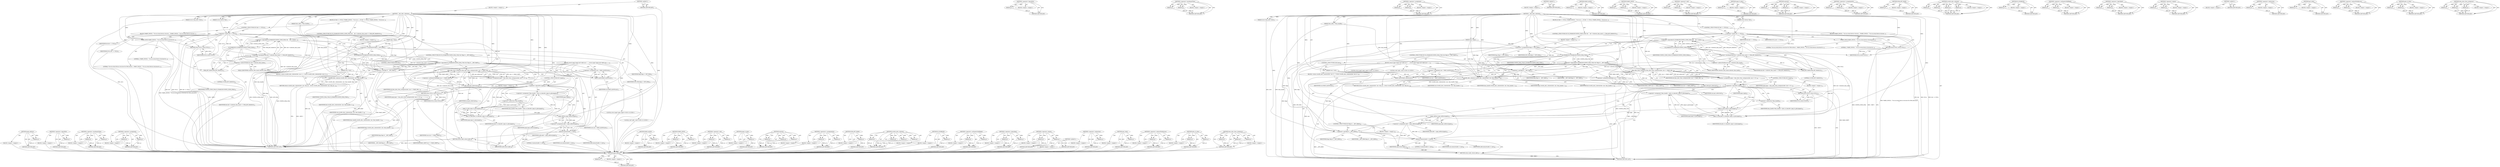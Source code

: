 digraph "dma_alloc_from_contiguous" {
vulnerable_215 [label=<(METHOD,page_address)>];
vulnerable_216 [label=<(PARAM,p1)>];
vulnerable_217 [label=<(BLOCK,&lt;empty&gt;,&lt;empty&gt;)>];
vulnerable_218 [label=<(METHOD_RETURN,ANY)>];
vulnerable_198 [label=<(METHOD,&lt;operator&gt;.logicalNot)>];
vulnerable_199 [label=<(PARAM,p1)>];
vulnerable_200 [label=<(BLOCK,&lt;empty&gt;,&lt;empty&gt;)>];
vulnerable_201 [label=<(METHOD_RETURN,ANY)>];
vulnerable_150 [label=<(METHOD,&lt;operator&gt;.lessEqualsThan)>];
vulnerable_151 [label=<(PARAM,p1)>];
vulnerable_152 [label=<(PARAM,p2)>];
vulnerable_153 [label=<(BLOCK,&lt;empty&gt;,&lt;empty&gt;)>];
vulnerable_154 [label=<(METHOD_RETURN,ANY)>];
vulnerable_174 [label=<(METHOD,&lt;operator&gt;.assignment)>];
vulnerable_175 [label=<(PARAM,p1)>];
vulnerable_176 [label=<(PARAM,p2)>];
vulnerable_177 [label=<(BLOCK,&lt;empty&gt;,&lt;empty&gt;)>];
vulnerable_178 [label=<(METHOD_RETURN,ANY)>];
vulnerable_6 [label=<(METHOD,&lt;global&gt;)<SUB>1</SUB>>];
vulnerable_7 [label=<(BLOCK,&lt;empty&gt;,&lt;empty&gt;)<SUB>1</SUB>>];
vulnerable_8 [label=<(METHOD,__dma_alloc_coherent)<SUB>1</SUB>>];
vulnerable_9 [label=<(PARAM,struct device *dev)<SUB>1</SUB>>];
vulnerable_10 [label=<(PARAM,size_t size)<SUB>1</SUB>>];
vulnerable_11 [label=<(PARAM,dma_addr_t *dma_handle)<SUB>2</SUB>>];
vulnerable_12 [label=<(PARAM,gfp_t flags)<SUB>2</SUB>>];
vulnerable_13 [label=<(PARAM,struct dma_attrs *attrs)<SUB>3</SUB>>];
vulnerable_14 [label=<(BLOCK,{
	if (dev == NULL) {
		WARN_ONCE(1, &quot;Use an ac...,{
	if (dev == NULL) {
		WARN_ONCE(1, &quot;Use an ac...)<SUB>4</SUB>>];
vulnerable_15 [label=<(CONTROL_STRUCTURE,IF,if (dev == NULL))<SUB>5</SUB>>];
vulnerable_16 [label=<(&lt;operator&gt;.equals,dev == NULL)<SUB>5</SUB>>];
vulnerable_17 [label=<(IDENTIFIER,dev,dev == NULL)<SUB>5</SUB>>];
vulnerable_18 [label=<(IDENTIFIER,NULL,dev == NULL)<SUB>5</SUB>>];
vulnerable_19 [label=<(BLOCK,{
		WARN_ONCE(1, &quot;Use an actual device structur...,{
		WARN_ONCE(1, &quot;Use an actual device structur...)<SUB>5</SUB>>];
vulnerable_20 [label=<(WARN_ONCE,WARN_ONCE(1, &quot;Use an actual device structure fo...)<SUB>6</SUB>>];
vulnerable_21 [label=<(LITERAL,1,WARN_ONCE(1, &quot;Use an actual device structure fo...)<SUB>6</SUB>>];
vulnerable_22 [label=<(LITERAL,&quot;Use an actual device structure for DMA allocat...,WARN_ONCE(1, &quot;Use an actual device structure fo...)<SUB>6</SUB>>];
vulnerable_23 [label=<(RETURN,return NULL;,return NULL;)<SUB>7</SUB>>];
vulnerable_24 [label=<(IDENTIFIER,NULL,return NULL;)<SUB>7</SUB>>];
vulnerable_25 [label=<(CONTROL_STRUCTURE,IF,if (IS_ENABLED(CONFIG_ZONE_DMA) &amp;&amp;
	    dev-&gt;coherent_dma_mask &lt;= DMA_BIT_MASK(32)))<SUB>10</SUB>>];
vulnerable_26 [label=<(&lt;operator&gt;.logicalAnd,IS_ENABLED(CONFIG_ZONE_DMA) &amp;&amp;
	    dev-&gt;cohere...)<SUB>10</SUB>>];
vulnerable_27 [label=<(IS_ENABLED,IS_ENABLED(CONFIG_ZONE_DMA))<SUB>10</SUB>>];
vulnerable_28 [label=<(IDENTIFIER,CONFIG_ZONE_DMA,IS_ENABLED(CONFIG_ZONE_DMA))<SUB>10</SUB>>];
vulnerable_29 [label=<(&lt;operator&gt;.lessEqualsThan,dev-&gt;coherent_dma_mask &lt;= DMA_BIT_MASK(32))<SUB>11</SUB>>];
vulnerable_30 [label=<(&lt;operator&gt;.indirectFieldAccess,dev-&gt;coherent_dma_mask)<SUB>11</SUB>>];
vulnerable_31 [label=<(IDENTIFIER,dev,dev-&gt;coherent_dma_mask &lt;= DMA_BIT_MASK(32))<SUB>11</SUB>>];
vulnerable_32 [label=<(FIELD_IDENTIFIER,coherent_dma_mask,coherent_dma_mask)<SUB>11</SUB>>];
vulnerable_33 [label=<(DMA_BIT_MASK,DMA_BIT_MASK(32))<SUB>11</SUB>>];
vulnerable_34 [label=<(LITERAL,32,DMA_BIT_MASK(32))<SUB>11</SUB>>];
vulnerable_35 [label=<(BLOCK,&lt;empty&gt;,&lt;empty&gt;)<SUB>12</SUB>>];
vulnerable_36 [label=<(&lt;operators&gt;.assignmentOr,flags |= GFP_DMA)<SUB>12</SUB>>];
vulnerable_37 [label=<(IDENTIFIER,flags,flags |= GFP_DMA)<SUB>12</SUB>>];
vulnerable_38 [label=<(IDENTIFIER,GFP_DMA,flags |= GFP_DMA)<SUB>12</SUB>>];
vulnerable_39 [label=<(CONTROL_STRUCTURE,IF,if (IS_ENABLED(CONFIG_DMA_CMA) &amp;&amp; (flags &amp; __GFP_WAIT)))<SUB>13</SUB>>];
vulnerable_40 [label=<(&lt;operator&gt;.logicalAnd,IS_ENABLED(CONFIG_DMA_CMA) &amp;&amp; (flags &amp; __GFP_WAIT))<SUB>13</SUB>>];
vulnerable_41 [label=<(IS_ENABLED,IS_ENABLED(CONFIG_DMA_CMA))<SUB>13</SUB>>];
vulnerable_42 [label=<(IDENTIFIER,CONFIG_DMA_CMA,IS_ENABLED(CONFIG_DMA_CMA))<SUB>13</SUB>>];
vulnerable_43 [label=<(&lt;operator&gt;.and,flags &amp; __GFP_WAIT)<SUB>13</SUB>>];
vulnerable_44 [label=<(IDENTIFIER,flags,flags &amp; __GFP_WAIT)<SUB>13</SUB>>];
vulnerable_45 [label=<(IDENTIFIER,__GFP_WAIT,flags &amp; __GFP_WAIT)<SUB>13</SUB>>];
vulnerable_46 [label=<(BLOCK,{
		struct page *page;
		void *addr;

		size = ...,{
		struct page *page;
		void *addr;

		size = ...)<SUB>13</SUB>>];
vulnerable_47 [label="<(LOCAL,struct page* page: page*)<SUB>14</SUB>>"];
vulnerable_48 [label="<(LOCAL,void* addr: void*)<SUB>15</SUB>>"];
vulnerable_49 [label=<(&lt;operator&gt;.assignment,size = PAGE_ALIGN(size))<SUB>17</SUB>>];
vulnerable_50 [label=<(IDENTIFIER,size,size = PAGE_ALIGN(size))<SUB>17</SUB>>];
vulnerable_51 [label=<(PAGE_ALIGN,PAGE_ALIGN(size))<SUB>17</SUB>>];
vulnerable_52 [label=<(IDENTIFIER,size,PAGE_ALIGN(size))<SUB>17</SUB>>];
vulnerable_53 [label=<(&lt;operator&gt;.assignment,page = dma_alloc_from_contiguous(dev, size &gt;&gt; P...)<SUB>18</SUB>>];
vulnerable_54 [label=<(IDENTIFIER,page,page = dma_alloc_from_contiguous(dev, size &gt;&gt; P...)<SUB>18</SUB>>];
vulnerable_55 [label=<(dma_alloc_from_contiguous,dma_alloc_from_contiguous(dev, size &gt;&gt; PAGE_SHI...)<SUB>18</SUB>>];
vulnerable_56 [label=<(IDENTIFIER,dev,dma_alloc_from_contiguous(dev, size &gt;&gt; PAGE_SHI...)<SUB>18</SUB>>];
vulnerable_57 [label=<(&lt;operator&gt;.arithmeticShiftRight,size &gt;&gt; PAGE_SHIFT)<SUB>18</SUB>>];
vulnerable_58 [label=<(IDENTIFIER,size,size &gt;&gt; PAGE_SHIFT)<SUB>18</SUB>>];
vulnerable_59 [label=<(IDENTIFIER,PAGE_SHIFT,size &gt;&gt; PAGE_SHIFT)<SUB>18</SUB>>];
vulnerable_60 [label=<(get_order,get_order(size))<SUB>19</SUB>>];
vulnerable_61 [label=<(IDENTIFIER,size,get_order(size))<SUB>19</SUB>>];
vulnerable_62 [label=<(CONTROL_STRUCTURE,IF,if (!page))<SUB>20</SUB>>];
vulnerable_63 [label=<(&lt;operator&gt;.logicalNot,!page)<SUB>20</SUB>>];
vulnerable_64 [label=<(IDENTIFIER,page,!page)<SUB>20</SUB>>];
vulnerable_65 [label=<(BLOCK,&lt;empty&gt;,&lt;empty&gt;)<SUB>21</SUB>>];
vulnerable_66 [label=<(RETURN,return NULL;,return NULL;)<SUB>21</SUB>>];
vulnerable_67 [label=<(IDENTIFIER,NULL,return NULL;)<SUB>21</SUB>>];
vulnerable_68 [label=<(&lt;operator&gt;.assignment,*dma_handle = phys_to_dma(dev, page_to_phys(page)))<SUB>23</SUB>>];
vulnerable_69 [label=<(&lt;operator&gt;.indirection,*dma_handle)<SUB>23</SUB>>];
vulnerable_70 [label=<(IDENTIFIER,dma_handle,*dma_handle = phys_to_dma(dev, page_to_phys(page)))<SUB>23</SUB>>];
vulnerable_71 [label=<(phys_to_dma,phys_to_dma(dev, page_to_phys(page)))<SUB>23</SUB>>];
vulnerable_72 [label=<(IDENTIFIER,dev,phys_to_dma(dev, page_to_phys(page)))<SUB>23</SUB>>];
vulnerable_73 [label=<(page_to_phys,page_to_phys(page))<SUB>23</SUB>>];
vulnerable_74 [label=<(IDENTIFIER,page,page_to_phys(page))<SUB>23</SUB>>];
vulnerable_75 [label=<(&lt;operator&gt;.assignment,addr = page_address(page))<SUB>24</SUB>>];
vulnerable_76 [label=<(IDENTIFIER,addr,addr = page_address(page))<SUB>24</SUB>>];
vulnerable_77 [label=<(page_address,page_address(page))<SUB>24</SUB>>];
vulnerable_78 [label=<(IDENTIFIER,page,page_address(page))<SUB>24</SUB>>];
vulnerable_79 [label=<(CONTROL_STRUCTURE,IF,if (flags &amp; __GFP_ZERO))<SUB>25</SUB>>];
vulnerable_80 [label=<(&lt;operator&gt;.and,flags &amp; __GFP_ZERO)<SUB>25</SUB>>];
vulnerable_81 [label=<(IDENTIFIER,flags,flags &amp; __GFP_ZERO)<SUB>25</SUB>>];
vulnerable_82 [label=<(IDENTIFIER,__GFP_ZERO,flags &amp; __GFP_ZERO)<SUB>25</SUB>>];
vulnerable_83 [label=<(BLOCK,&lt;empty&gt;,&lt;empty&gt;)<SUB>26</SUB>>];
vulnerable_84 [label=<(memset,memset(addr, 0, size))<SUB>26</SUB>>];
vulnerable_85 [label=<(IDENTIFIER,addr,memset(addr, 0, size))<SUB>26</SUB>>];
vulnerable_86 [label=<(LITERAL,0,memset(addr, 0, size))<SUB>26</SUB>>];
vulnerable_87 [label=<(IDENTIFIER,size,memset(addr, 0, size))<SUB>26</SUB>>];
vulnerable_88 [label=<(RETURN,return addr;,return addr;)<SUB>27</SUB>>];
vulnerable_89 [label=<(IDENTIFIER,addr,return addr;)<SUB>27</SUB>>];
vulnerable_90 [label=<(CONTROL_STRUCTURE,ELSE,else)<SUB>28</SUB>>];
vulnerable_91 [label=<(BLOCK,{
 		return swiotlb_alloc_coherent(dev, size, d...,{
 		return swiotlb_alloc_coherent(dev, size, d...)<SUB>28</SUB>>];
vulnerable_92 [label=<(RETURN,return swiotlb_alloc_coherent(dev, size, dma_ha...,return swiotlb_alloc_coherent(dev, size, dma_ha...)<SUB>29</SUB>>];
vulnerable_93 [label=<(swiotlb_alloc_coherent,swiotlb_alloc_coherent(dev, size, dma_handle, f...)<SUB>29</SUB>>];
vulnerable_94 [label=<(IDENTIFIER,dev,swiotlb_alloc_coherent(dev, size, dma_handle, f...)<SUB>29</SUB>>];
vulnerable_95 [label=<(IDENTIFIER,size,swiotlb_alloc_coherent(dev, size, dma_handle, f...)<SUB>29</SUB>>];
vulnerable_96 [label=<(IDENTIFIER,dma_handle,swiotlb_alloc_coherent(dev, size, dma_handle, f...)<SUB>29</SUB>>];
vulnerable_97 [label=<(IDENTIFIER,flags,swiotlb_alloc_coherent(dev, size, dma_handle, f...)<SUB>29</SUB>>];
vulnerable_98 [label=<(METHOD_RETURN,void*)<SUB>1</SUB>>];
vulnerable_100 [label=<(METHOD_RETURN,ANY)<SUB>1</SUB>>];
vulnerable_179 [label=<(METHOD,PAGE_ALIGN)>];
vulnerable_180 [label=<(PARAM,p1)>];
vulnerable_181 [label=<(BLOCK,&lt;empty&gt;,&lt;empty&gt;)>];
vulnerable_182 [label=<(METHOD_RETURN,ANY)>];
vulnerable_136 [label=<(METHOD,WARN_ONCE)>];
vulnerable_137 [label=<(PARAM,p1)>];
vulnerable_138 [label=<(PARAM,p2)>];
vulnerable_139 [label=<(BLOCK,&lt;empty&gt;,&lt;empty&gt;)>];
vulnerable_140 [label=<(METHOD_RETURN,ANY)>];
vulnerable_169 [label=<(METHOD,&lt;operator&gt;.and)>];
vulnerable_170 [label=<(PARAM,p1)>];
vulnerable_171 [label=<(PARAM,p2)>];
vulnerable_172 [label=<(BLOCK,&lt;empty&gt;,&lt;empty&gt;)>];
vulnerable_173 [label=<(METHOD_RETURN,ANY)>];
vulnerable_211 [label=<(METHOD,page_to_phys)>];
vulnerable_212 [label=<(PARAM,p1)>];
vulnerable_213 [label=<(BLOCK,&lt;empty&gt;,&lt;empty&gt;)>];
vulnerable_214 [label=<(METHOD_RETURN,ANY)>];
vulnerable_219 [label=<(METHOD,memset)>];
vulnerable_220 [label=<(PARAM,p1)>];
vulnerable_221 [label=<(PARAM,p2)>];
vulnerable_222 [label=<(PARAM,p3)>];
vulnerable_223 [label=<(BLOCK,&lt;empty&gt;,&lt;empty&gt;)>];
vulnerable_224 [label=<(METHOD_RETURN,ANY)>];
vulnerable_164 [label=<(METHOD,&lt;operators&gt;.assignmentOr)>];
vulnerable_165 [label=<(PARAM,p1)>];
vulnerable_166 [label=<(PARAM,p2)>];
vulnerable_167 [label=<(BLOCK,&lt;empty&gt;,&lt;empty&gt;)>];
vulnerable_168 [label=<(METHOD_RETURN,ANY)>];
vulnerable_160 [label=<(METHOD,DMA_BIT_MASK)>];
vulnerable_161 [label=<(PARAM,p1)>];
vulnerable_162 [label=<(BLOCK,&lt;empty&gt;,&lt;empty&gt;)>];
vulnerable_163 [label=<(METHOD_RETURN,ANY)>];
vulnerable_225 [label=<(METHOD,swiotlb_alloc_coherent)>];
vulnerable_226 [label=<(PARAM,p1)>];
vulnerable_227 [label=<(PARAM,p2)>];
vulnerable_228 [label=<(PARAM,p3)>];
vulnerable_229 [label=<(PARAM,p4)>];
vulnerable_230 [label=<(BLOCK,&lt;empty&gt;,&lt;empty&gt;)>];
vulnerable_231 [label=<(METHOD_RETURN,ANY)>];
vulnerable_146 [label=<(METHOD,IS_ENABLED)>];
vulnerable_147 [label=<(PARAM,p1)>];
vulnerable_148 [label=<(BLOCK,&lt;empty&gt;,&lt;empty&gt;)>];
vulnerable_149 [label=<(METHOD_RETURN,ANY)>];
vulnerable_189 [label=<(METHOD,&lt;operator&gt;.arithmeticShiftRight)>];
vulnerable_190 [label=<(PARAM,p1)>];
vulnerable_191 [label=<(PARAM,p2)>];
vulnerable_192 [label=<(BLOCK,&lt;empty&gt;,&lt;empty&gt;)>];
vulnerable_193 [label=<(METHOD_RETURN,ANY)>];
vulnerable_141 [label=<(METHOD,&lt;operator&gt;.logicalAnd)>];
vulnerable_142 [label=<(PARAM,p1)>];
vulnerable_143 [label=<(PARAM,p2)>];
vulnerable_144 [label=<(BLOCK,&lt;empty&gt;,&lt;empty&gt;)>];
vulnerable_145 [label=<(METHOD_RETURN,ANY)>];
vulnerable_131 [label=<(METHOD,&lt;operator&gt;.equals)>];
vulnerable_132 [label=<(PARAM,p1)>];
vulnerable_133 [label=<(PARAM,p2)>];
vulnerable_134 [label=<(BLOCK,&lt;empty&gt;,&lt;empty&gt;)>];
vulnerable_135 [label=<(METHOD_RETURN,ANY)>];
vulnerable_125 [label=<(METHOD,&lt;global&gt;)<SUB>1</SUB>>];
vulnerable_126 [label=<(BLOCK,&lt;empty&gt;,&lt;empty&gt;)>];
vulnerable_127 [label=<(METHOD_RETURN,ANY)>];
vulnerable_202 [label=<(METHOD,&lt;operator&gt;.indirection)>];
vulnerable_203 [label=<(PARAM,p1)>];
vulnerable_204 [label=<(BLOCK,&lt;empty&gt;,&lt;empty&gt;)>];
vulnerable_205 [label=<(METHOD_RETURN,ANY)>];
vulnerable_194 [label=<(METHOD,get_order)>];
vulnerable_195 [label=<(PARAM,p1)>];
vulnerable_196 [label=<(BLOCK,&lt;empty&gt;,&lt;empty&gt;)>];
vulnerable_197 [label=<(METHOD_RETURN,ANY)>];
vulnerable_155 [label=<(METHOD,&lt;operator&gt;.indirectFieldAccess)>];
vulnerable_156 [label=<(PARAM,p1)>];
vulnerable_157 [label=<(PARAM,p2)>];
vulnerable_158 [label=<(BLOCK,&lt;empty&gt;,&lt;empty&gt;)>];
vulnerable_159 [label=<(METHOD_RETURN,ANY)>];
vulnerable_206 [label=<(METHOD,phys_to_dma)>];
vulnerable_207 [label=<(PARAM,p1)>];
vulnerable_208 [label=<(PARAM,p2)>];
vulnerable_209 [label=<(BLOCK,&lt;empty&gt;,&lt;empty&gt;)>];
vulnerable_210 [label=<(METHOD_RETURN,ANY)>];
vulnerable_183 [label=<(METHOD,dma_alloc_from_contiguous)>];
vulnerable_184 [label=<(PARAM,p1)>];
vulnerable_185 [label=<(PARAM,p2)>];
vulnerable_186 [label=<(PARAM,p3)>];
vulnerable_187 [label=<(BLOCK,&lt;empty&gt;,&lt;empty&gt;)>];
vulnerable_188 [label=<(METHOD_RETURN,ANY)>];
fixed_210 [label=<(METHOD,page_address)>];
fixed_211 [label=<(PARAM,p1)>];
fixed_212 [label=<(BLOCK,&lt;empty&gt;,&lt;empty&gt;)>];
fixed_213 [label=<(METHOD_RETURN,ANY)>];
fixed_193 [label=<(METHOD,&lt;operator&gt;.logicalNot)>];
fixed_194 [label=<(PARAM,p1)>];
fixed_195 [label=<(BLOCK,&lt;empty&gt;,&lt;empty&gt;)>];
fixed_196 [label=<(METHOD_RETURN,ANY)>];
fixed_145 [label=<(METHOD,&lt;operator&gt;.lessEqualsThan)>];
fixed_146 [label=<(PARAM,p1)>];
fixed_147 [label=<(PARAM,p2)>];
fixed_148 [label=<(BLOCK,&lt;empty&gt;,&lt;empty&gt;)>];
fixed_149 [label=<(METHOD_RETURN,ANY)>];
fixed_169 [label=<(METHOD,&lt;operator&gt;.assignment)>];
fixed_170 [label=<(PARAM,p1)>];
fixed_171 [label=<(PARAM,p2)>];
fixed_172 [label=<(BLOCK,&lt;empty&gt;,&lt;empty&gt;)>];
fixed_173 [label=<(METHOD_RETURN,ANY)>];
fixed_6 [label=<(METHOD,&lt;global&gt;)<SUB>1</SUB>>];
fixed_7 [label=<(BLOCK,&lt;empty&gt;,&lt;empty&gt;)<SUB>1</SUB>>];
fixed_8 [label=<(METHOD,__dma_alloc_coherent)<SUB>1</SUB>>];
fixed_9 [label=<(PARAM,struct device *dev)<SUB>1</SUB>>];
fixed_10 [label=<(PARAM,size_t size)<SUB>1</SUB>>];
fixed_11 [label=<(PARAM,dma_addr_t *dma_handle)<SUB>2</SUB>>];
fixed_12 [label=<(PARAM,gfp_t flags)<SUB>2</SUB>>];
fixed_13 [label=<(PARAM,struct dma_attrs *attrs)<SUB>3</SUB>>];
fixed_14 [label=<(BLOCK,{
	if (dev == NULL) {
		WARN_ONCE(1, &quot;Use an ac...,{
	if (dev == NULL) {
		WARN_ONCE(1, &quot;Use an ac...)<SUB>4</SUB>>];
fixed_15 [label=<(CONTROL_STRUCTURE,IF,if (dev == NULL))<SUB>5</SUB>>];
fixed_16 [label=<(&lt;operator&gt;.equals,dev == NULL)<SUB>5</SUB>>];
fixed_17 [label=<(IDENTIFIER,dev,dev == NULL)<SUB>5</SUB>>];
fixed_18 [label=<(IDENTIFIER,NULL,dev == NULL)<SUB>5</SUB>>];
fixed_19 [label=<(BLOCK,{
		WARN_ONCE(1, &quot;Use an actual device structur...,{
		WARN_ONCE(1, &quot;Use an actual device structur...)<SUB>5</SUB>>];
fixed_20 [label=<(WARN_ONCE,WARN_ONCE(1, &quot;Use an actual device structure fo...)<SUB>6</SUB>>];
fixed_21 [label=<(LITERAL,1,WARN_ONCE(1, &quot;Use an actual device structure fo...)<SUB>6</SUB>>];
fixed_22 [label=<(LITERAL,&quot;Use an actual device structure for DMA allocat...,WARN_ONCE(1, &quot;Use an actual device structure fo...)<SUB>6</SUB>>];
fixed_23 [label=<(RETURN,return NULL;,return NULL;)<SUB>7</SUB>>];
fixed_24 [label=<(IDENTIFIER,NULL,return NULL;)<SUB>7</SUB>>];
fixed_25 [label=<(CONTROL_STRUCTURE,IF,if (IS_ENABLED(CONFIG_ZONE_DMA) &amp;&amp;
	    dev-&gt;coherent_dma_mask &lt;= DMA_BIT_MASK(32)))<SUB>10</SUB>>];
fixed_26 [label=<(&lt;operator&gt;.logicalAnd,IS_ENABLED(CONFIG_ZONE_DMA) &amp;&amp;
	    dev-&gt;cohere...)<SUB>10</SUB>>];
fixed_27 [label=<(IS_ENABLED,IS_ENABLED(CONFIG_ZONE_DMA))<SUB>10</SUB>>];
fixed_28 [label=<(IDENTIFIER,CONFIG_ZONE_DMA,IS_ENABLED(CONFIG_ZONE_DMA))<SUB>10</SUB>>];
fixed_29 [label=<(&lt;operator&gt;.lessEqualsThan,dev-&gt;coherent_dma_mask &lt;= DMA_BIT_MASK(32))<SUB>11</SUB>>];
fixed_30 [label=<(&lt;operator&gt;.indirectFieldAccess,dev-&gt;coherent_dma_mask)<SUB>11</SUB>>];
fixed_31 [label=<(IDENTIFIER,dev,dev-&gt;coherent_dma_mask &lt;= DMA_BIT_MASK(32))<SUB>11</SUB>>];
fixed_32 [label=<(FIELD_IDENTIFIER,coherent_dma_mask,coherent_dma_mask)<SUB>11</SUB>>];
fixed_33 [label=<(DMA_BIT_MASK,DMA_BIT_MASK(32))<SUB>11</SUB>>];
fixed_34 [label=<(LITERAL,32,DMA_BIT_MASK(32))<SUB>11</SUB>>];
fixed_35 [label=<(BLOCK,&lt;empty&gt;,&lt;empty&gt;)<SUB>12</SUB>>];
fixed_36 [label=<(&lt;operators&gt;.assignmentOr,flags |= GFP_DMA)<SUB>12</SUB>>];
fixed_37 [label=<(IDENTIFIER,flags,flags |= GFP_DMA)<SUB>12</SUB>>];
fixed_38 [label=<(IDENTIFIER,GFP_DMA,flags |= GFP_DMA)<SUB>12</SUB>>];
fixed_39 [label=<(CONTROL_STRUCTURE,IF,if (IS_ENABLED(CONFIG_DMA_CMA) &amp;&amp; (flags &amp; __GFP_WAIT)))<SUB>13</SUB>>];
fixed_40 [label=<(&lt;operator&gt;.logicalAnd,IS_ENABLED(CONFIG_DMA_CMA) &amp;&amp; (flags &amp; __GFP_WAIT))<SUB>13</SUB>>];
fixed_41 [label=<(IS_ENABLED,IS_ENABLED(CONFIG_DMA_CMA))<SUB>13</SUB>>];
fixed_42 [label=<(IDENTIFIER,CONFIG_DMA_CMA,IS_ENABLED(CONFIG_DMA_CMA))<SUB>13</SUB>>];
fixed_43 [label=<(&lt;operator&gt;.and,flags &amp; __GFP_WAIT)<SUB>13</SUB>>];
fixed_44 [label=<(IDENTIFIER,flags,flags &amp; __GFP_WAIT)<SUB>13</SUB>>];
fixed_45 [label=<(IDENTIFIER,__GFP_WAIT,flags &amp; __GFP_WAIT)<SUB>13</SUB>>];
fixed_46 [label=<(BLOCK,{
		struct page *page;
		void *addr;

		size = ...,{
		struct page *page;
		void *addr;

		size = ...)<SUB>13</SUB>>];
fixed_47 [label="<(LOCAL,struct page* page: page*)<SUB>14</SUB>>"];
fixed_48 [label="<(LOCAL,void* addr: void*)<SUB>15</SUB>>"];
fixed_49 [label=<(&lt;operator&gt;.assignment,size = PAGE_ALIGN(size))<SUB>17</SUB>>];
fixed_50 [label=<(IDENTIFIER,size,size = PAGE_ALIGN(size))<SUB>17</SUB>>];
fixed_51 [label=<(PAGE_ALIGN,PAGE_ALIGN(size))<SUB>17</SUB>>];
fixed_52 [label=<(IDENTIFIER,size,PAGE_ALIGN(size))<SUB>17</SUB>>];
fixed_53 [label=<(&lt;operator&gt;.assignment,page = dma_alloc_from_contiguous(dev, size &gt;&gt; P...)<SUB>18</SUB>>];
fixed_54 [label=<(IDENTIFIER,page,page = dma_alloc_from_contiguous(dev, size &gt;&gt; P...)<SUB>18</SUB>>];
fixed_55 [label=<(dma_alloc_from_contiguous,dma_alloc_from_contiguous(dev, size &gt;&gt; PAGE_SHI...)<SUB>18</SUB>>];
fixed_56 [label=<(IDENTIFIER,dev,dma_alloc_from_contiguous(dev, size &gt;&gt; PAGE_SHI...)<SUB>18</SUB>>];
fixed_57 [label=<(&lt;operator&gt;.arithmeticShiftRight,size &gt;&gt; PAGE_SHIFT)<SUB>18</SUB>>];
fixed_58 [label=<(IDENTIFIER,size,size &gt;&gt; PAGE_SHIFT)<SUB>18</SUB>>];
fixed_59 [label=<(IDENTIFIER,PAGE_SHIFT,size &gt;&gt; PAGE_SHIFT)<SUB>18</SUB>>];
fixed_60 [label=<(get_order,get_order(size))<SUB>19</SUB>>];
fixed_61 [label=<(IDENTIFIER,size,get_order(size))<SUB>19</SUB>>];
fixed_62 [label=<(CONTROL_STRUCTURE,IF,if (!page))<SUB>20</SUB>>];
fixed_63 [label=<(&lt;operator&gt;.logicalNot,!page)<SUB>20</SUB>>];
fixed_64 [label=<(IDENTIFIER,page,!page)<SUB>20</SUB>>];
fixed_65 [label=<(BLOCK,&lt;empty&gt;,&lt;empty&gt;)<SUB>21</SUB>>];
fixed_66 [label=<(RETURN,return NULL;,return NULL;)<SUB>21</SUB>>];
fixed_67 [label=<(IDENTIFIER,NULL,return NULL;)<SUB>21</SUB>>];
fixed_68 [label=<(&lt;operator&gt;.assignment,*dma_handle = phys_to_dma(dev, page_to_phys(page)))<SUB>23</SUB>>];
fixed_69 [label=<(&lt;operator&gt;.indirection,*dma_handle)<SUB>23</SUB>>];
fixed_70 [label=<(IDENTIFIER,dma_handle,*dma_handle = phys_to_dma(dev, page_to_phys(page)))<SUB>23</SUB>>];
fixed_71 [label=<(phys_to_dma,phys_to_dma(dev, page_to_phys(page)))<SUB>23</SUB>>];
fixed_72 [label=<(IDENTIFIER,dev,phys_to_dma(dev, page_to_phys(page)))<SUB>23</SUB>>];
fixed_73 [label=<(page_to_phys,page_to_phys(page))<SUB>23</SUB>>];
fixed_74 [label=<(IDENTIFIER,page,page_to_phys(page))<SUB>23</SUB>>];
fixed_75 [label=<(&lt;operator&gt;.assignment,addr = page_address(page))<SUB>24</SUB>>];
fixed_76 [label=<(IDENTIFIER,addr,addr = page_address(page))<SUB>24</SUB>>];
fixed_77 [label=<(page_address,page_address(page))<SUB>24</SUB>>];
fixed_78 [label=<(IDENTIFIER,page,page_address(page))<SUB>24</SUB>>];
fixed_79 [label=<(memset,memset(addr, 0, size))<SUB>25</SUB>>];
fixed_80 [label=<(IDENTIFIER,addr,memset(addr, 0, size))<SUB>25</SUB>>];
fixed_81 [label=<(LITERAL,0,memset(addr, 0, size))<SUB>25</SUB>>];
fixed_82 [label=<(IDENTIFIER,size,memset(addr, 0, size))<SUB>25</SUB>>];
fixed_83 [label=<(RETURN,return addr;,return addr;)<SUB>26</SUB>>];
fixed_84 [label=<(IDENTIFIER,addr,return addr;)<SUB>26</SUB>>];
fixed_85 [label=<(CONTROL_STRUCTURE,ELSE,else)<SUB>27</SUB>>];
fixed_86 [label=<(BLOCK,{
 		return swiotlb_alloc_coherent(dev, size, d...,{
 		return swiotlb_alloc_coherent(dev, size, d...)<SUB>27</SUB>>];
fixed_87 [label=<(RETURN,return swiotlb_alloc_coherent(dev, size, dma_ha...,return swiotlb_alloc_coherent(dev, size, dma_ha...)<SUB>28</SUB>>];
fixed_88 [label=<(swiotlb_alloc_coherent,swiotlb_alloc_coherent(dev, size, dma_handle, f...)<SUB>28</SUB>>];
fixed_89 [label=<(IDENTIFIER,dev,swiotlb_alloc_coherent(dev, size, dma_handle, f...)<SUB>28</SUB>>];
fixed_90 [label=<(IDENTIFIER,size,swiotlb_alloc_coherent(dev, size, dma_handle, f...)<SUB>28</SUB>>];
fixed_91 [label=<(IDENTIFIER,dma_handle,swiotlb_alloc_coherent(dev, size, dma_handle, f...)<SUB>28</SUB>>];
fixed_92 [label=<(IDENTIFIER,flags,swiotlb_alloc_coherent(dev, size, dma_handle, f...)<SUB>28</SUB>>];
fixed_93 [label=<(METHOD_RETURN,void*)<SUB>1</SUB>>];
fixed_95 [label=<(METHOD_RETURN,ANY)<SUB>1</SUB>>];
fixed_174 [label=<(METHOD,PAGE_ALIGN)>];
fixed_175 [label=<(PARAM,p1)>];
fixed_176 [label=<(BLOCK,&lt;empty&gt;,&lt;empty&gt;)>];
fixed_177 [label=<(METHOD_RETURN,ANY)>];
fixed_131 [label=<(METHOD,WARN_ONCE)>];
fixed_132 [label=<(PARAM,p1)>];
fixed_133 [label=<(PARAM,p2)>];
fixed_134 [label=<(BLOCK,&lt;empty&gt;,&lt;empty&gt;)>];
fixed_135 [label=<(METHOD_RETURN,ANY)>];
fixed_164 [label=<(METHOD,&lt;operator&gt;.and)>];
fixed_165 [label=<(PARAM,p1)>];
fixed_166 [label=<(PARAM,p2)>];
fixed_167 [label=<(BLOCK,&lt;empty&gt;,&lt;empty&gt;)>];
fixed_168 [label=<(METHOD_RETURN,ANY)>];
fixed_206 [label=<(METHOD,page_to_phys)>];
fixed_207 [label=<(PARAM,p1)>];
fixed_208 [label=<(BLOCK,&lt;empty&gt;,&lt;empty&gt;)>];
fixed_209 [label=<(METHOD_RETURN,ANY)>];
fixed_214 [label=<(METHOD,memset)>];
fixed_215 [label=<(PARAM,p1)>];
fixed_216 [label=<(PARAM,p2)>];
fixed_217 [label=<(PARAM,p3)>];
fixed_218 [label=<(BLOCK,&lt;empty&gt;,&lt;empty&gt;)>];
fixed_219 [label=<(METHOD_RETURN,ANY)>];
fixed_159 [label=<(METHOD,&lt;operators&gt;.assignmentOr)>];
fixed_160 [label=<(PARAM,p1)>];
fixed_161 [label=<(PARAM,p2)>];
fixed_162 [label=<(BLOCK,&lt;empty&gt;,&lt;empty&gt;)>];
fixed_163 [label=<(METHOD_RETURN,ANY)>];
fixed_155 [label=<(METHOD,DMA_BIT_MASK)>];
fixed_156 [label=<(PARAM,p1)>];
fixed_157 [label=<(BLOCK,&lt;empty&gt;,&lt;empty&gt;)>];
fixed_158 [label=<(METHOD_RETURN,ANY)>];
fixed_220 [label=<(METHOD,swiotlb_alloc_coherent)>];
fixed_221 [label=<(PARAM,p1)>];
fixed_222 [label=<(PARAM,p2)>];
fixed_223 [label=<(PARAM,p3)>];
fixed_224 [label=<(PARAM,p4)>];
fixed_225 [label=<(BLOCK,&lt;empty&gt;,&lt;empty&gt;)>];
fixed_226 [label=<(METHOD_RETURN,ANY)>];
fixed_141 [label=<(METHOD,IS_ENABLED)>];
fixed_142 [label=<(PARAM,p1)>];
fixed_143 [label=<(BLOCK,&lt;empty&gt;,&lt;empty&gt;)>];
fixed_144 [label=<(METHOD_RETURN,ANY)>];
fixed_184 [label=<(METHOD,&lt;operator&gt;.arithmeticShiftRight)>];
fixed_185 [label=<(PARAM,p1)>];
fixed_186 [label=<(PARAM,p2)>];
fixed_187 [label=<(BLOCK,&lt;empty&gt;,&lt;empty&gt;)>];
fixed_188 [label=<(METHOD_RETURN,ANY)>];
fixed_136 [label=<(METHOD,&lt;operator&gt;.logicalAnd)>];
fixed_137 [label=<(PARAM,p1)>];
fixed_138 [label=<(PARAM,p2)>];
fixed_139 [label=<(BLOCK,&lt;empty&gt;,&lt;empty&gt;)>];
fixed_140 [label=<(METHOD_RETURN,ANY)>];
fixed_126 [label=<(METHOD,&lt;operator&gt;.equals)>];
fixed_127 [label=<(PARAM,p1)>];
fixed_128 [label=<(PARAM,p2)>];
fixed_129 [label=<(BLOCK,&lt;empty&gt;,&lt;empty&gt;)>];
fixed_130 [label=<(METHOD_RETURN,ANY)>];
fixed_120 [label=<(METHOD,&lt;global&gt;)<SUB>1</SUB>>];
fixed_121 [label=<(BLOCK,&lt;empty&gt;,&lt;empty&gt;)>];
fixed_122 [label=<(METHOD_RETURN,ANY)>];
fixed_197 [label=<(METHOD,&lt;operator&gt;.indirection)>];
fixed_198 [label=<(PARAM,p1)>];
fixed_199 [label=<(BLOCK,&lt;empty&gt;,&lt;empty&gt;)>];
fixed_200 [label=<(METHOD_RETURN,ANY)>];
fixed_189 [label=<(METHOD,get_order)>];
fixed_190 [label=<(PARAM,p1)>];
fixed_191 [label=<(BLOCK,&lt;empty&gt;,&lt;empty&gt;)>];
fixed_192 [label=<(METHOD_RETURN,ANY)>];
fixed_150 [label=<(METHOD,&lt;operator&gt;.indirectFieldAccess)>];
fixed_151 [label=<(PARAM,p1)>];
fixed_152 [label=<(PARAM,p2)>];
fixed_153 [label=<(BLOCK,&lt;empty&gt;,&lt;empty&gt;)>];
fixed_154 [label=<(METHOD_RETURN,ANY)>];
fixed_201 [label=<(METHOD,phys_to_dma)>];
fixed_202 [label=<(PARAM,p1)>];
fixed_203 [label=<(PARAM,p2)>];
fixed_204 [label=<(BLOCK,&lt;empty&gt;,&lt;empty&gt;)>];
fixed_205 [label=<(METHOD_RETURN,ANY)>];
fixed_178 [label=<(METHOD,dma_alloc_from_contiguous)>];
fixed_179 [label=<(PARAM,p1)>];
fixed_180 [label=<(PARAM,p2)>];
fixed_181 [label=<(PARAM,p3)>];
fixed_182 [label=<(BLOCK,&lt;empty&gt;,&lt;empty&gt;)>];
fixed_183 [label=<(METHOD_RETURN,ANY)>];
vulnerable_215 -> vulnerable_216  [key=0, label="AST: "];
vulnerable_215 -> vulnerable_216  [key=1, label="DDG: "];
vulnerable_215 -> vulnerable_217  [key=0, label="AST: "];
vulnerable_215 -> vulnerable_218  [key=0, label="AST: "];
vulnerable_215 -> vulnerable_218  [key=1, label="CFG: "];
vulnerable_216 -> vulnerable_218  [key=0, label="DDG: p1"];
vulnerable_198 -> vulnerable_199  [key=0, label="AST: "];
vulnerable_198 -> vulnerable_199  [key=1, label="DDG: "];
vulnerable_198 -> vulnerable_200  [key=0, label="AST: "];
vulnerable_198 -> vulnerable_201  [key=0, label="AST: "];
vulnerable_198 -> vulnerable_201  [key=1, label="CFG: "];
vulnerable_199 -> vulnerable_201  [key=0, label="DDG: p1"];
vulnerable_150 -> vulnerable_151  [key=0, label="AST: "];
vulnerable_150 -> vulnerable_151  [key=1, label="DDG: "];
vulnerable_150 -> vulnerable_153  [key=0, label="AST: "];
vulnerable_150 -> vulnerable_152  [key=0, label="AST: "];
vulnerable_150 -> vulnerable_152  [key=1, label="DDG: "];
vulnerable_150 -> vulnerable_154  [key=0, label="AST: "];
vulnerable_150 -> vulnerable_154  [key=1, label="CFG: "];
vulnerable_151 -> vulnerable_154  [key=0, label="DDG: p1"];
vulnerable_152 -> vulnerable_154  [key=0, label="DDG: p2"];
vulnerable_174 -> vulnerable_175  [key=0, label="AST: "];
vulnerable_174 -> vulnerable_175  [key=1, label="DDG: "];
vulnerable_174 -> vulnerable_177  [key=0, label="AST: "];
vulnerable_174 -> vulnerable_176  [key=0, label="AST: "];
vulnerable_174 -> vulnerable_176  [key=1, label="DDG: "];
vulnerable_174 -> vulnerable_178  [key=0, label="AST: "];
vulnerable_174 -> vulnerable_178  [key=1, label="CFG: "];
vulnerable_175 -> vulnerable_178  [key=0, label="DDG: p1"];
vulnerable_176 -> vulnerable_178  [key=0, label="DDG: p2"];
vulnerable_6 -> vulnerable_7  [key=0, label="AST: "];
vulnerable_6 -> vulnerable_100  [key=0, label="AST: "];
vulnerable_6 -> vulnerable_100  [key=1, label="CFG: "];
vulnerable_7 -> vulnerable_8  [key=0, label="AST: "];
vulnerable_8 -> vulnerable_9  [key=0, label="AST: "];
vulnerable_8 -> vulnerable_9  [key=1, label="DDG: "];
vulnerable_8 -> vulnerable_10  [key=0, label="AST: "];
vulnerable_8 -> vulnerable_10  [key=1, label="DDG: "];
vulnerable_8 -> vulnerable_11  [key=0, label="AST: "];
vulnerable_8 -> vulnerable_11  [key=1, label="DDG: "];
vulnerable_8 -> vulnerable_12  [key=0, label="AST: "];
vulnerable_8 -> vulnerable_12  [key=1, label="DDG: "];
vulnerable_8 -> vulnerable_13  [key=0, label="AST: "];
vulnerable_8 -> vulnerable_13  [key=1, label="DDG: "];
vulnerable_8 -> vulnerable_14  [key=0, label="AST: "];
vulnerable_8 -> vulnerable_98  [key=0, label="AST: "];
vulnerable_8 -> vulnerable_16  [key=0, label="CFG: "];
vulnerable_8 -> vulnerable_16  [key=1, label="DDG: "];
vulnerable_8 -> vulnerable_36  [key=0, label="DDG: "];
vulnerable_8 -> vulnerable_20  [key=0, label="DDG: "];
vulnerable_8 -> vulnerable_24  [key=0, label="DDG: "];
vulnerable_8 -> vulnerable_27  [key=0, label="DDG: "];
vulnerable_8 -> vulnerable_41  [key=0, label="DDG: "];
vulnerable_8 -> vulnerable_43  [key=0, label="DDG: "];
vulnerable_8 -> vulnerable_89  [key=0, label="DDG: "];
vulnerable_8 -> vulnerable_33  [key=0, label="DDG: "];
vulnerable_8 -> vulnerable_51  [key=0, label="DDG: "];
vulnerable_8 -> vulnerable_55  [key=0, label="DDG: "];
vulnerable_8 -> vulnerable_63  [key=0, label="DDG: "];
vulnerable_8 -> vulnerable_71  [key=0, label="DDG: "];
vulnerable_8 -> vulnerable_77  [key=0, label="DDG: "];
vulnerable_8 -> vulnerable_80  [key=0, label="DDG: "];
vulnerable_8 -> vulnerable_57  [key=0, label="DDG: "];
vulnerable_8 -> vulnerable_60  [key=0, label="DDG: "];
vulnerable_8 -> vulnerable_67  [key=0, label="DDG: "];
vulnerable_8 -> vulnerable_73  [key=0, label="DDG: "];
vulnerable_8 -> vulnerable_84  [key=0, label="DDG: "];
vulnerable_8 -> vulnerable_93  [key=0, label="DDG: "];
vulnerable_9 -> vulnerable_16  [key=0, label="DDG: dev"];
vulnerable_10 -> vulnerable_98  [key=0, label="DDG: size"];
vulnerable_10 -> vulnerable_51  [key=0, label="DDG: size"];
vulnerable_10 -> vulnerable_93  [key=0, label="DDG: size"];
vulnerable_11 -> vulnerable_98  [key=0, label="DDG: dma_handle"];
vulnerable_11 -> vulnerable_93  [key=0, label="DDG: dma_handle"];
vulnerable_12 -> vulnerable_98  [key=0, label="DDG: flags"];
vulnerable_12 -> vulnerable_36  [key=0, label="DDG: flags"];
vulnerable_12 -> vulnerable_43  [key=0, label="DDG: flags"];
vulnerable_12 -> vulnerable_80  [key=0, label="DDG: flags"];
vulnerable_12 -> vulnerable_93  [key=0, label="DDG: flags"];
vulnerable_13 -> vulnerable_98  [key=0, label="DDG: attrs"];
vulnerable_14 -> vulnerable_15  [key=0, label="AST: "];
vulnerable_14 -> vulnerable_25  [key=0, label="AST: "];
vulnerable_14 -> vulnerable_39  [key=0, label="AST: "];
vulnerable_15 -> vulnerable_16  [key=0, label="AST: "];
vulnerable_15 -> vulnerable_19  [key=0, label="AST: "];
vulnerable_16 -> vulnerable_17  [key=0, label="AST: "];
vulnerable_16 -> vulnerable_18  [key=0, label="AST: "];
vulnerable_16 -> vulnerable_20  [key=0, label="CFG: "];
vulnerable_16 -> vulnerable_20  [key=1, label="CDG: "];
vulnerable_16 -> vulnerable_27  [key=0, label="CFG: "];
vulnerable_16 -> vulnerable_27  [key=1, label="CDG: "];
vulnerable_16 -> vulnerable_98  [key=0, label="DDG: dev"];
vulnerable_16 -> vulnerable_98  [key=1, label="DDG: NULL"];
vulnerable_16 -> vulnerable_98  [key=2, label="DDG: dev == NULL"];
vulnerable_16 -> vulnerable_24  [key=0, label="DDG: NULL"];
vulnerable_16 -> vulnerable_29  [key=0, label="DDG: dev"];
vulnerable_16 -> vulnerable_55  [key=0, label="DDG: dev"];
vulnerable_16 -> vulnerable_67  [key=0, label="DDG: NULL"];
vulnerable_16 -> vulnerable_93  [key=0, label="DDG: dev"];
vulnerable_16 -> vulnerable_26  [key=0, label="CDG: "];
vulnerable_16 -> vulnerable_40  [key=0, label="CDG: "];
vulnerable_16 -> vulnerable_23  [key=0, label="CDG: "];
vulnerable_16 -> vulnerable_41  [key=0, label="CDG: "];
vulnerable_19 -> vulnerable_20  [key=0, label="AST: "];
vulnerable_19 -> vulnerable_23  [key=0, label="AST: "];
vulnerable_20 -> vulnerable_21  [key=0, label="AST: "];
vulnerable_20 -> vulnerable_22  [key=0, label="AST: "];
vulnerable_20 -> vulnerable_23  [key=0, label="CFG: "];
vulnerable_20 -> vulnerable_98  [key=0, label="DDG: WARN_ONCE(1, &quot;Use an actual device structure for DMA allocation\n&quot;)"];
vulnerable_23 -> vulnerable_24  [key=0, label="AST: "];
vulnerable_23 -> vulnerable_98  [key=0, label="CFG: "];
vulnerable_23 -> vulnerable_98  [key=1, label="DDG: &lt;RET&gt;"];
vulnerable_24 -> vulnerable_23  [key=0, label="DDG: NULL"];
vulnerable_25 -> vulnerable_26  [key=0, label="AST: "];
vulnerable_25 -> vulnerable_35  [key=0, label="AST: "];
vulnerable_26 -> vulnerable_27  [key=0, label="AST: "];
vulnerable_26 -> vulnerable_29  [key=0, label="AST: "];
vulnerable_26 -> vulnerable_36  [key=0, label="CFG: "];
vulnerable_26 -> vulnerable_36  [key=1, label="CDG: "];
vulnerable_26 -> vulnerable_41  [key=0, label="CFG: "];
vulnerable_27 -> vulnerable_28  [key=0, label="AST: "];
vulnerable_27 -> vulnerable_26  [key=0, label="CFG: "];
vulnerable_27 -> vulnerable_26  [key=1, label="DDG: CONFIG_ZONE_DMA"];
vulnerable_27 -> vulnerable_32  [key=0, label="CFG: "];
vulnerable_27 -> vulnerable_32  [key=1, label="CDG: "];
vulnerable_27 -> vulnerable_98  [key=0, label="DDG: CONFIG_ZONE_DMA"];
vulnerable_27 -> vulnerable_30  [key=0, label="CDG: "];
vulnerable_27 -> vulnerable_29  [key=0, label="CDG: "];
vulnerable_27 -> vulnerable_33  [key=0, label="CDG: "];
vulnerable_29 -> vulnerable_30  [key=0, label="AST: "];
vulnerable_29 -> vulnerable_33  [key=0, label="AST: "];
vulnerable_29 -> vulnerable_26  [key=0, label="CFG: "];
vulnerable_29 -> vulnerable_26  [key=1, label="DDG: dev-&gt;coherent_dma_mask"];
vulnerable_29 -> vulnerable_26  [key=2, label="DDG: DMA_BIT_MASK(32)"];
vulnerable_29 -> vulnerable_55  [key=0, label="DDG: dev-&gt;coherent_dma_mask"];
vulnerable_29 -> vulnerable_71  [key=0, label="DDG: dev-&gt;coherent_dma_mask"];
vulnerable_29 -> vulnerable_93  [key=0, label="DDG: dev-&gt;coherent_dma_mask"];
vulnerable_30 -> vulnerable_31  [key=0, label="AST: "];
vulnerable_30 -> vulnerable_32  [key=0, label="AST: "];
vulnerable_30 -> vulnerable_33  [key=0, label="CFG: "];
vulnerable_32 -> vulnerable_30  [key=0, label="CFG: "];
vulnerable_33 -> vulnerable_34  [key=0, label="AST: "];
vulnerable_33 -> vulnerable_29  [key=0, label="CFG: "];
vulnerable_33 -> vulnerable_29  [key=1, label="DDG: 32"];
vulnerable_35 -> vulnerable_36  [key=0, label="AST: "];
vulnerable_36 -> vulnerable_37  [key=0, label="AST: "];
vulnerable_36 -> vulnerable_38  [key=0, label="AST: "];
vulnerable_36 -> vulnerable_41  [key=0, label="CFG: "];
vulnerable_36 -> vulnerable_98  [key=0, label="DDG: GFP_DMA"];
vulnerable_36 -> vulnerable_43  [key=0, label="DDG: flags"];
vulnerable_36 -> vulnerable_80  [key=0, label="DDG: flags"];
vulnerable_36 -> vulnerable_93  [key=0, label="DDG: flags"];
vulnerable_39 -> vulnerable_40  [key=0, label="AST: "];
vulnerable_39 -> vulnerable_46  [key=0, label="AST: "];
vulnerable_39 -> vulnerable_90  [key=0, label="AST: "];
vulnerable_40 -> vulnerable_41  [key=0, label="AST: "];
vulnerable_40 -> vulnerable_43  [key=0, label="AST: "];
vulnerable_40 -> vulnerable_51  [key=0, label="CFG: "];
vulnerable_40 -> vulnerable_51  [key=1, label="CDG: "];
vulnerable_40 -> vulnerable_93  [key=0, label="CFG: "];
vulnerable_40 -> vulnerable_93  [key=1, label="CDG: "];
vulnerable_40 -> vulnerable_49  [key=0, label="CDG: "];
vulnerable_40 -> vulnerable_60  [key=0, label="CDG: "];
vulnerable_40 -> vulnerable_57  [key=0, label="CDG: "];
vulnerable_40 -> vulnerable_92  [key=0, label="CDG: "];
vulnerable_40 -> vulnerable_53  [key=0, label="CDG: "];
vulnerable_40 -> vulnerable_63  [key=0, label="CDG: "];
vulnerable_40 -> vulnerable_55  [key=0, label="CDG: "];
vulnerable_41 -> vulnerable_42  [key=0, label="AST: "];
vulnerable_41 -> vulnerable_40  [key=0, label="CFG: "];
vulnerable_41 -> vulnerable_40  [key=1, label="DDG: CONFIG_DMA_CMA"];
vulnerable_41 -> vulnerable_43  [key=0, label="CFG: "];
vulnerable_41 -> vulnerable_43  [key=1, label="CDG: "];
vulnerable_41 -> vulnerable_98  [key=0, label="DDG: CONFIG_DMA_CMA"];
vulnerable_43 -> vulnerable_44  [key=0, label="AST: "];
vulnerable_43 -> vulnerable_45  [key=0, label="AST: "];
vulnerable_43 -> vulnerable_40  [key=0, label="CFG: "];
vulnerable_43 -> vulnerable_40  [key=1, label="DDG: flags"];
vulnerable_43 -> vulnerable_40  [key=2, label="DDG: __GFP_WAIT"];
vulnerable_43 -> vulnerable_98  [key=0, label="DDG: __GFP_WAIT"];
vulnerable_43 -> vulnerable_80  [key=0, label="DDG: flags"];
vulnerable_43 -> vulnerable_93  [key=0, label="DDG: flags"];
vulnerable_46 -> vulnerable_47  [key=0, label="AST: "];
vulnerable_46 -> vulnerable_48  [key=0, label="AST: "];
vulnerable_46 -> vulnerable_49  [key=0, label="AST: "];
vulnerable_46 -> vulnerable_53  [key=0, label="AST: "];
vulnerable_46 -> vulnerable_62  [key=0, label="AST: "];
vulnerable_46 -> vulnerable_68  [key=0, label="AST: "];
vulnerable_46 -> vulnerable_75  [key=0, label="AST: "];
vulnerable_46 -> vulnerable_79  [key=0, label="AST: "];
vulnerable_46 -> vulnerable_88  [key=0, label="AST: "];
vulnerable_49 -> vulnerable_50  [key=0, label="AST: "];
vulnerable_49 -> vulnerable_51  [key=0, label="AST: "];
vulnerable_49 -> vulnerable_57  [key=0, label="CFG: "];
vulnerable_49 -> vulnerable_57  [key=1, label="DDG: size"];
vulnerable_51 -> vulnerable_52  [key=0, label="AST: "];
vulnerable_51 -> vulnerable_49  [key=0, label="CFG: "];
vulnerable_51 -> vulnerable_49  [key=1, label="DDG: size"];
vulnerable_53 -> vulnerable_54  [key=0, label="AST: "];
vulnerable_53 -> vulnerable_55  [key=0, label="AST: "];
vulnerable_53 -> vulnerable_63  [key=0, label="CFG: "];
vulnerable_53 -> vulnerable_63  [key=1, label="DDG: page"];
vulnerable_55 -> vulnerable_56  [key=0, label="AST: "];
vulnerable_55 -> vulnerable_57  [key=0, label="AST: "];
vulnerable_55 -> vulnerable_60  [key=0, label="AST: "];
vulnerable_55 -> vulnerable_53  [key=0, label="CFG: "];
vulnerable_55 -> vulnerable_53  [key=1, label="DDG: dev"];
vulnerable_55 -> vulnerable_53  [key=2, label="DDG: size &gt;&gt; PAGE_SHIFT"];
vulnerable_55 -> vulnerable_53  [key=3, label="DDG: get_order(size)"];
vulnerable_55 -> vulnerable_71  [key=0, label="DDG: dev"];
vulnerable_57 -> vulnerable_58  [key=0, label="AST: "];
vulnerable_57 -> vulnerable_59  [key=0, label="AST: "];
vulnerable_57 -> vulnerable_60  [key=0, label="CFG: "];
vulnerable_57 -> vulnerable_60  [key=1, label="DDG: size"];
vulnerable_57 -> vulnerable_98  [key=0, label="DDG: PAGE_SHIFT"];
vulnerable_57 -> vulnerable_55  [key=0, label="DDG: size"];
vulnerable_57 -> vulnerable_55  [key=1, label="DDG: PAGE_SHIFT"];
vulnerable_60 -> vulnerable_61  [key=0, label="AST: "];
vulnerable_60 -> vulnerable_55  [key=0, label="CFG: "];
vulnerable_60 -> vulnerable_55  [key=1, label="DDG: size"];
vulnerable_60 -> vulnerable_84  [key=0, label="DDG: size"];
vulnerable_62 -> vulnerable_63  [key=0, label="AST: "];
vulnerable_62 -> vulnerable_65  [key=0, label="AST: "];
vulnerable_63 -> vulnerable_64  [key=0, label="AST: "];
vulnerable_63 -> vulnerable_66  [key=0, label="CFG: "];
vulnerable_63 -> vulnerable_66  [key=1, label="CDG: "];
vulnerable_63 -> vulnerable_69  [key=0, label="CFG: "];
vulnerable_63 -> vulnerable_69  [key=1, label="CDG: "];
vulnerable_63 -> vulnerable_73  [key=0, label="DDG: page"];
vulnerable_63 -> vulnerable_73  [key=1, label="CDG: "];
vulnerable_63 -> vulnerable_68  [key=0, label="CDG: "];
vulnerable_63 -> vulnerable_77  [key=0, label="CDG: "];
vulnerable_63 -> vulnerable_75  [key=0, label="CDG: "];
vulnerable_63 -> vulnerable_80  [key=0, label="CDG: "];
vulnerable_63 -> vulnerable_71  [key=0, label="CDG: "];
vulnerable_63 -> vulnerable_88  [key=0, label="CDG: "];
vulnerable_65 -> vulnerable_66  [key=0, label="AST: "];
vulnerable_66 -> vulnerable_67  [key=0, label="AST: "];
vulnerable_66 -> vulnerable_98  [key=0, label="CFG: "];
vulnerable_66 -> vulnerable_98  [key=1, label="DDG: &lt;RET&gt;"];
vulnerable_67 -> vulnerable_66  [key=0, label="DDG: NULL"];
vulnerable_68 -> vulnerable_69  [key=0, label="AST: "];
vulnerable_68 -> vulnerable_71  [key=0, label="AST: "];
vulnerable_68 -> vulnerable_77  [key=0, label="CFG: "];
vulnerable_69 -> vulnerable_70  [key=0, label="AST: "];
vulnerable_69 -> vulnerable_73  [key=0, label="CFG: "];
vulnerable_71 -> vulnerable_72  [key=0, label="AST: "];
vulnerable_71 -> vulnerable_73  [key=0, label="AST: "];
vulnerable_71 -> vulnerable_68  [key=0, label="CFG: "];
vulnerable_71 -> vulnerable_68  [key=1, label="DDG: dev"];
vulnerable_71 -> vulnerable_68  [key=2, label="DDG: page_to_phys(page)"];
vulnerable_73 -> vulnerable_74  [key=0, label="AST: "];
vulnerable_73 -> vulnerable_71  [key=0, label="CFG: "];
vulnerable_73 -> vulnerable_71  [key=1, label="DDG: page"];
vulnerable_73 -> vulnerable_77  [key=0, label="DDG: page"];
vulnerable_75 -> vulnerable_76  [key=0, label="AST: "];
vulnerable_75 -> vulnerable_77  [key=0, label="AST: "];
vulnerable_75 -> vulnerable_80  [key=0, label="CFG: "];
vulnerable_75 -> vulnerable_89  [key=0, label="DDG: addr"];
vulnerable_75 -> vulnerable_84  [key=0, label="DDG: addr"];
vulnerable_77 -> vulnerable_78  [key=0, label="AST: "];
vulnerable_77 -> vulnerable_75  [key=0, label="CFG: "];
vulnerable_77 -> vulnerable_75  [key=1, label="DDG: page"];
vulnerable_79 -> vulnerable_80  [key=0, label="AST: "];
vulnerable_79 -> vulnerable_83  [key=0, label="AST: "];
vulnerable_80 -> vulnerable_81  [key=0, label="AST: "];
vulnerable_80 -> vulnerable_82  [key=0, label="AST: "];
vulnerable_80 -> vulnerable_84  [key=0, label="CFG: "];
vulnerable_80 -> vulnerable_84  [key=1, label="CDG: "];
vulnerable_80 -> vulnerable_88  [key=0, label="CFG: "];
vulnerable_80 -> vulnerable_98  [key=0, label="DDG: __GFP_ZERO"];
vulnerable_83 -> vulnerable_84  [key=0, label="AST: "];
vulnerable_84 -> vulnerable_85  [key=0, label="AST: "];
vulnerable_84 -> vulnerable_86  [key=0, label="AST: "];
vulnerable_84 -> vulnerable_87  [key=0, label="AST: "];
vulnerable_84 -> vulnerable_88  [key=0, label="CFG: "];
vulnerable_84 -> vulnerable_89  [key=0, label="DDG: addr"];
vulnerable_88 -> vulnerable_89  [key=0, label="AST: "];
vulnerable_88 -> vulnerable_98  [key=0, label="CFG: "];
vulnerable_88 -> vulnerable_98  [key=1, label="DDG: &lt;RET&gt;"];
vulnerable_89 -> vulnerable_88  [key=0, label="DDG: addr"];
vulnerable_90 -> vulnerable_91  [key=0, label="AST: "];
vulnerable_91 -> vulnerable_92  [key=0, label="AST: "];
vulnerable_92 -> vulnerable_93  [key=0, label="AST: "];
vulnerable_92 -> vulnerable_98  [key=0, label="CFG: "];
vulnerable_92 -> vulnerable_98  [key=1, label="DDG: &lt;RET&gt;"];
vulnerable_93 -> vulnerable_94  [key=0, label="AST: "];
vulnerable_93 -> vulnerable_95  [key=0, label="AST: "];
vulnerable_93 -> vulnerable_96  [key=0, label="AST: "];
vulnerable_93 -> vulnerable_97  [key=0, label="AST: "];
vulnerable_93 -> vulnerable_92  [key=0, label="CFG: "];
vulnerable_93 -> vulnerable_92  [key=1, label="DDG: swiotlb_alloc_coherent(dev, size, dma_handle, flags)"];
vulnerable_179 -> vulnerable_180  [key=0, label="AST: "];
vulnerable_179 -> vulnerable_180  [key=1, label="DDG: "];
vulnerable_179 -> vulnerable_181  [key=0, label="AST: "];
vulnerable_179 -> vulnerable_182  [key=0, label="AST: "];
vulnerable_179 -> vulnerable_182  [key=1, label="CFG: "];
vulnerable_180 -> vulnerable_182  [key=0, label="DDG: p1"];
vulnerable_136 -> vulnerable_137  [key=0, label="AST: "];
vulnerable_136 -> vulnerable_137  [key=1, label="DDG: "];
vulnerable_136 -> vulnerable_139  [key=0, label="AST: "];
vulnerable_136 -> vulnerable_138  [key=0, label="AST: "];
vulnerable_136 -> vulnerable_138  [key=1, label="DDG: "];
vulnerable_136 -> vulnerable_140  [key=0, label="AST: "];
vulnerable_136 -> vulnerable_140  [key=1, label="CFG: "];
vulnerable_137 -> vulnerable_140  [key=0, label="DDG: p1"];
vulnerable_138 -> vulnerable_140  [key=0, label="DDG: p2"];
vulnerable_169 -> vulnerable_170  [key=0, label="AST: "];
vulnerable_169 -> vulnerable_170  [key=1, label="DDG: "];
vulnerable_169 -> vulnerable_172  [key=0, label="AST: "];
vulnerable_169 -> vulnerable_171  [key=0, label="AST: "];
vulnerable_169 -> vulnerable_171  [key=1, label="DDG: "];
vulnerable_169 -> vulnerable_173  [key=0, label="AST: "];
vulnerable_169 -> vulnerable_173  [key=1, label="CFG: "];
vulnerable_170 -> vulnerable_173  [key=0, label="DDG: p1"];
vulnerable_171 -> vulnerable_173  [key=0, label="DDG: p2"];
vulnerable_211 -> vulnerable_212  [key=0, label="AST: "];
vulnerable_211 -> vulnerable_212  [key=1, label="DDG: "];
vulnerable_211 -> vulnerable_213  [key=0, label="AST: "];
vulnerable_211 -> vulnerable_214  [key=0, label="AST: "];
vulnerable_211 -> vulnerable_214  [key=1, label="CFG: "];
vulnerable_212 -> vulnerable_214  [key=0, label="DDG: p1"];
vulnerable_219 -> vulnerable_220  [key=0, label="AST: "];
vulnerable_219 -> vulnerable_220  [key=1, label="DDG: "];
vulnerable_219 -> vulnerable_223  [key=0, label="AST: "];
vulnerable_219 -> vulnerable_221  [key=0, label="AST: "];
vulnerable_219 -> vulnerable_221  [key=1, label="DDG: "];
vulnerable_219 -> vulnerable_224  [key=0, label="AST: "];
vulnerable_219 -> vulnerable_224  [key=1, label="CFG: "];
vulnerable_219 -> vulnerable_222  [key=0, label="AST: "];
vulnerable_219 -> vulnerable_222  [key=1, label="DDG: "];
vulnerable_220 -> vulnerable_224  [key=0, label="DDG: p1"];
vulnerable_221 -> vulnerable_224  [key=0, label="DDG: p2"];
vulnerable_222 -> vulnerable_224  [key=0, label="DDG: p3"];
vulnerable_164 -> vulnerable_165  [key=0, label="AST: "];
vulnerable_164 -> vulnerable_165  [key=1, label="DDG: "];
vulnerable_164 -> vulnerable_167  [key=0, label="AST: "];
vulnerable_164 -> vulnerable_166  [key=0, label="AST: "];
vulnerable_164 -> vulnerable_166  [key=1, label="DDG: "];
vulnerable_164 -> vulnerable_168  [key=0, label="AST: "];
vulnerable_164 -> vulnerable_168  [key=1, label="CFG: "];
vulnerable_165 -> vulnerable_168  [key=0, label="DDG: p1"];
vulnerable_166 -> vulnerable_168  [key=0, label="DDG: p2"];
vulnerable_160 -> vulnerable_161  [key=0, label="AST: "];
vulnerable_160 -> vulnerable_161  [key=1, label="DDG: "];
vulnerable_160 -> vulnerable_162  [key=0, label="AST: "];
vulnerable_160 -> vulnerable_163  [key=0, label="AST: "];
vulnerable_160 -> vulnerable_163  [key=1, label="CFG: "];
vulnerable_161 -> vulnerable_163  [key=0, label="DDG: p1"];
vulnerable_225 -> vulnerable_226  [key=0, label="AST: "];
vulnerable_225 -> vulnerable_226  [key=1, label="DDG: "];
vulnerable_225 -> vulnerable_230  [key=0, label="AST: "];
vulnerable_225 -> vulnerable_227  [key=0, label="AST: "];
vulnerable_225 -> vulnerable_227  [key=1, label="DDG: "];
vulnerable_225 -> vulnerable_231  [key=0, label="AST: "];
vulnerable_225 -> vulnerable_231  [key=1, label="CFG: "];
vulnerable_225 -> vulnerable_228  [key=0, label="AST: "];
vulnerable_225 -> vulnerable_228  [key=1, label="DDG: "];
vulnerable_225 -> vulnerable_229  [key=0, label="AST: "];
vulnerable_225 -> vulnerable_229  [key=1, label="DDG: "];
vulnerable_226 -> vulnerable_231  [key=0, label="DDG: p1"];
vulnerable_227 -> vulnerable_231  [key=0, label="DDG: p2"];
vulnerable_228 -> vulnerable_231  [key=0, label="DDG: p3"];
vulnerable_229 -> vulnerable_231  [key=0, label="DDG: p4"];
vulnerable_146 -> vulnerable_147  [key=0, label="AST: "];
vulnerable_146 -> vulnerable_147  [key=1, label="DDG: "];
vulnerable_146 -> vulnerable_148  [key=0, label="AST: "];
vulnerable_146 -> vulnerable_149  [key=0, label="AST: "];
vulnerable_146 -> vulnerable_149  [key=1, label="CFG: "];
vulnerable_147 -> vulnerable_149  [key=0, label="DDG: p1"];
vulnerable_189 -> vulnerable_190  [key=0, label="AST: "];
vulnerable_189 -> vulnerable_190  [key=1, label="DDG: "];
vulnerable_189 -> vulnerable_192  [key=0, label="AST: "];
vulnerable_189 -> vulnerable_191  [key=0, label="AST: "];
vulnerable_189 -> vulnerable_191  [key=1, label="DDG: "];
vulnerable_189 -> vulnerable_193  [key=0, label="AST: "];
vulnerable_189 -> vulnerable_193  [key=1, label="CFG: "];
vulnerable_190 -> vulnerable_193  [key=0, label="DDG: p1"];
vulnerable_191 -> vulnerable_193  [key=0, label="DDG: p2"];
vulnerable_141 -> vulnerable_142  [key=0, label="AST: "];
vulnerable_141 -> vulnerable_142  [key=1, label="DDG: "];
vulnerable_141 -> vulnerable_144  [key=0, label="AST: "];
vulnerable_141 -> vulnerable_143  [key=0, label="AST: "];
vulnerable_141 -> vulnerable_143  [key=1, label="DDG: "];
vulnerable_141 -> vulnerable_145  [key=0, label="AST: "];
vulnerable_141 -> vulnerable_145  [key=1, label="CFG: "];
vulnerable_142 -> vulnerable_145  [key=0, label="DDG: p1"];
vulnerable_143 -> vulnerable_145  [key=0, label="DDG: p2"];
vulnerable_131 -> vulnerable_132  [key=0, label="AST: "];
vulnerable_131 -> vulnerable_132  [key=1, label="DDG: "];
vulnerable_131 -> vulnerable_134  [key=0, label="AST: "];
vulnerable_131 -> vulnerable_133  [key=0, label="AST: "];
vulnerable_131 -> vulnerable_133  [key=1, label="DDG: "];
vulnerable_131 -> vulnerable_135  [key=0, label="AST: "];
vulnerable_131 -> vulnerable_135  [key=1, label="CFG: "];
vulnerable_132 -> vulnerable_135  [key=0, label="DDG: p1"];
vulnerable_133 -> vulnerable_135  [key=0, label="DDG: p2"];
vulnerable_125 -> vulnerable_126  [key=0, label="AST: "];
vulnerable_125 -> vulnerable_127  [key=0, label="AST: "];
vulnerable_125 -> vulnerable_127  [key=1, label="CFG: "];
vulnerable_202 -> vulnerable_203  [key=0, label="AST: "];
vulnerable_202 -> vulnerable_203  [key=1, label="DDG: "];
vulnerable_202 -> vulnerable_204  [key=0, label="AST: "];
vulnerable_202 -> vulnerable_205  [key=0, label="AST: "];
vulnerable_202 -> vulnerable_205  [key=1, label="CFG: "];
vulnerable_203 -> vulnerable_205  [key=0, label="DDG: p1"];
vulnerable_194 -> vulnerable_195  [key=0, label="AST: "];
vulnerable_194 -> vulnerable_195  [key=1, label="DDG: "];
vulnerable_194 -> vulnerable_196  [key=0, label="AST: "];
vulnerable_194 -> vulnerable_197  [key=0, label="AST: "];
vulnerable_194 -> vulnerable_197  [key=1, label="CFG: "];
vulnerable_195 -> vulnerable_197  [key=0, label="DDG: p1"];
vulnerable_155 -> vulnerable_156  [key=0, label="AST: "];
vulnerable_155 -> vulnerable_156  [key=1, label="DDG: "];
vulnerable_155 -> vulnerable_158  [key=0, label="AST: "];
vulnerable_155 -> vulnerable_157  [key=0, label="AST: "];
vulnerable_155 -> vulnerable_157  [key=1, label="DDG: "];
vulnerable_155 -> vulnerable_159  [key=0, label="AST: "];
vulnerable_155 -> vulnerable_159  [key=1, label="CFG: "];
vulnerable_156 -> vulnerable_159  [key=0, label="DDG: p1"];
vulnerable_157 -> vulnerable_159  [key=0, label="DDG: p2"];
vulnerable_206 -> vulnerable_207  [key=0, label="AST: "];
vulnerable_206 -> vulnerable_207  [key=1, label="DDG: "];
vulnerable_206 -> vulnerable_209  [key=0, label="AST: "];
vulnerable_206 -> vulnerable_208  [key=0, label="AST: "];
vulnerable_206 -> vulnerable_208  [key=1, label="DDG: "];
vulnerable_206 -> vulnerable_210  [key=0, label="AST: "];
vulnerable_206 -> vulnerable_210  [key=1, label="CFG: "];
vulnerable_207 -> vulnerable_210  [key=0, label="DDG: p1"];
vulnerable_208 -> vulnerable_210  [key=0, label="DDG: p2"];
vulnerable_183 -> vulnerable_184  [key=0, label="AST: "];
vulnerable_183 -> vulnerable_184  [key=1, label="DDG: "];
vulnerable_183 -> vulnerable_187  [key=0, label="AST: "];
vulnerable_183 -> vulnerable_185  [key=0, label="AST: "];
vulnerable_183 -> vulnerable_185  [key=1, label="DDG: "];
vulnerable_183 -> vulnerable_188  [key=0, label="AST: "];
vulnerable_183 -> vulnerable_188  [key=1, label="CFG: "];
vulnerable_183 -> vulnerable_186  [key=0, label="AST: "];
vulnerable_183 -> vulnerable_186  [key=1, label="DDG: "];
vulnerable_184 -> vulnerable_188  [key=0, label="DDG: p1"];
vulnerable_185 -> vulnerable_188  [key=0, label="DDG: p2"];
vulnerable_186 -> vulnerable_188  [key=0, label="DDG: p3"];
fixed_210 -> fixed_211  [key=0, label="AST: "];
fixed_210 -> fixed_211  [key=1, label="DDG: "];
fixed_210 -> fixed_212  [key=0, label="AST: "];
fixed_210 -> fixed_213  [key=0, label="AST: "];
fixed_210 -> fixed_213  [key=1, label="CFG: "];
fixed_211 -> fixed_213  [key=0, label="DDG: p1"];
fixed_212 -> vulnerable_215  [key=0];
fixed_213 -> vulnerable_215  [key=0];
fixed_193 -> fixed_194  [key=0, label="AST: "];
fixed_193 -> fixed_194  [key=1, label="DDG: "];
fixed_193 -> fixed_195  [key=0, label="AST: "];
fixed_193 -> fixed_196  [key=0, label="AST: "];
fixed_193 -> fixed_196  [key=1, label="CFG: "];
fixed_194 -> fixed_196  [key=0, label="DDG: p1"];
fixed_195 -> vulnerable_215  [key=0];
fixed_196 -> vulnerable_215  [key=0];
fixed_145 -> fixed_146  [key=0, label="AST: "];
fixed_145 -> fixed_146  [key=1, label="DDG: "];
fixed_145 -> fixed_148  [key=0, label="AST: "];
fixed_145 -> fixed_147  [key=0, label="AST: "];
fixed_145 -> fixed_147  [key=1, label="DDG: "];
fixed_145 -> fixed_149  [key=0, label="AST: "];
fixed_145 -> fixed_149  [key=1, label="CFG: "];
fixed_146 -> fixed_149  [key=0, label="DDG: p1"];
fixed_147 -> fixed_149  [key=0, label="DDG: p2"];
fixed_148 -> vulnerable_215  [key=0];
fixed_149 -> vulnerable_215  [key=0];
fixed_169 -> fixed_170  [key=0, label="AST: "];
fixed_169 -> fixed_170  [key=1, label="DDG: "];
fixed_169 -> fixed_172  [key=0, label="AST: "];
fixed_169 -> fixed_171  [key=0, label="AST: "];
fixed_169 -> fixed_171  [key=1, label="DDG: "];
fixed_169 -> fixed_173  [key=0, label="AST: "];
fixed_169 -> fixed_173  [key=1, label="CFG: "];
fixed_170 -> fixed_173  [key=0, label="DDG: p1"];
fixed_171 -> fixed_173  [key=0, label="DDG: p2"];
fixed_172 -> vulnerable_215  [key=0];
fixed_173 -> vulnerable_215  [key=0];
fixed_6 -> fixed_7  [key=0, label="AST: "];
fixed_6 -> fixed_95  [key=0, label="AST: "];
fixed_6 -> fixed_95  [key=1, label="CFG: "];
fixed_7 -> fixed_8  [key=0, label="AST: "];
fixed_8 -> fixed_9  [key=0, label="AST: "];
fixed_8 -> fixed_9  [key=1, label="DDG: "];
fixed_8 -> fixed_10  [key=0, label="AST: "];
fixed_8 -> fixed_10  [key=1, label="DDG: "];
fixed_8 -> fixed_11  [key=0, label="AST: "];
fixed_8 -> fixed_11  [key=1, label="DDG: "];
fixed_8 -> fixed_12  [key=0, label="AST: "];
fixed_8 -> fixed_12  [key=1, label="DDG: "];
fixed_8 -> fixed_13  [key=0, label="AST: "];
fixed_8 -> fixed_13  [key=1, label="DDG: "];
fixed_8 -> fixed_14  [key=0, label="AST: "];
fixed_8 -> fixed_93  [key=0, label="AST: "];
fixed_8 -> fixed_16  [key=0, label="CFG: "];
fixed_8 -> fixed_16  [key=1, label="DDG: "];
fixed_8 -> fixed_36  [key=0, label="DDG: "];
fixed_8 -> fixed_20  [key=0, label="DDG: "];
fixed_8 -> fixed_24  [key=0, label="DDG: "];
fixed_8 -> fixed_27  [key=0, label="DDG: "];
fixed_8 -> fixed_41  [key=0, label="DDG: "];
fixed_8 -> fixed_43  [key=0, label="DDG: "];
fixed_8 -> fixed_79  [key=0, label="DDG: "];
fixed_8 -> fixed_84  [key=0, label="DDG: "];
fixed_8 -> fixed_33  [key=0, label="DDG: "];
fixed_8 -> fixed_51  [key=0, label="DDG: "];
fixed_8 -> fixed_55  [key=0, label="DDG: "];
fixed_8 -> fixed_63  [key=0, label="DDG: "];
fixed_8 -> fixed_71  [key=0, label="DDG: "];
fixed_8 -> fixed_77  [key=0, label="DDG: "];
fixed_8 -> fixed_57  [key=0, label="DDG: "];
fixed_8 -> fixed_60  [key=0, label="DDG: "];
fixed_8 -> fixed_67  [key=0, label="DDG: "];
fixed_8 -> fixed_73  [key=0, label="DDG: "];
fixed_8 -> fixed_88  [key=0, label="DDG: "];
fixed_9 -> fixed_16  [key=0, label="DDG: dev"];
fixed_10 -> fixed_93  [key=0, label="DDG: size"];
fixed_10 -> fixed_51  [key=0, label="DDG: size"];
fixed_10 -> fixed_88  [key=0, label="DDG: size"];
fixed_11 -> fixed_93  [key=0, label="DDG: dma_handle"];
fixed_11 -> fixed_88  [key=0, label="DDG: dma_handle"];
fixed_12 -> fixed_93  [key=0, label="DDG: flags"];
fixed_12 -> fixed_36  [key=0, label="DDG: flags"];
fixed_12 -> fixed_43  [key=0, label="DDG: flags"];
fixed_12 -> fixed_88  [key=0, label="DDG: flags"];
fixed_13 -> fixed_93  [key=0, label="DDG: attrs"];
fixed_14 -> fixed_15  [key=0, label="AST: "];
fixed_14 -> fixed_25  [key=0, label="AST: "];
fixed_14 -> fixed_39  [key=0, label="AST: "];
fixed_15 -> fixed_16  [key=0, label="AST: "];
fixed_15 -> fixed_19  [key=0, label="AST: "];
fixed_16 -> fixed_17  [key=0, label="AST: "];
fixed_16 -> fixed_18  [key=0, label="AST: "];
fixed_16 -> fixed_20  [key=0, label="CFG: "];
fixed_16 -> fixed_20  [key=1, label="CDG: "];
fixed_16 -> fixed_27  [key=0, label="CFG: "];
fixed_16 -> fixed_27  [key=1, label="CDG: "];
fixed_16 -> fixed_93  [key=0, label="DDG: dev"];
fixed_16 -> fixed_93  [key=1, label="DDG: NULL"];
fixed_16 -> fixed_93  [key=2, label="DDG: dev == NULL"];
fixed_16 -> fixed_24  [key=0, label="DDG: NULL"];
fixed_16 -> fixed_29  [key=0, label="DDG: dev"];
fixed_16 -> fixed_55  [key=0, label="DDG: dev"];
fixed_16 -> fixed_67  [key=0, label="DDG: NULL"];
fixed_16 -> fixed_88  [key=0, label="DDG: dev"];
fixed_16 -> fixed_26  [key=0, label="CDG: "];
fixed_16 -> fixed_40  [key=0, label="CDG: "];
fixed_16 -> fixed_23  [key=0, label="CDG: "];
fixed_16 -> fixed_41  [key=0, label="CDG: "];
fixed_17 -> vulnerable_215  [key=0];
fixed_18 -> vulnerable_215  [key=0];
fixed_19 -> fixed_20  [key=0, label="AST: "];
fixed_19 -> fixed_23  [key=0, label="AST: "];
fixed_20 -> fixed_21  [key=0, label="AST: "];
fixed_20 -> fixed_22  [key=0, label="AST: "];
fixed_20 -> fixed_23  [key=0, label="CFG: "];
fixed_20 -> fixed_93  [key=0, label="DDG: WARN_ONCE(1, &quot;Use an actual device structure for DMA allocation\n&quot;)"];
fixed_21 -> vulnerable_215  [key=0];
fixed_22 -> vulnerable_215  [key=0];
fixed_23 -> fixed_24  [key=0, label="AST: "];
fixed_23 -> fixed_93  [key=0, label="CFG: "];
fixed_23 -> fixed_93  [key=1, label="DDG: &lt;RET&gt;"];
fixed_24 -> fixed_23  [key=0, label="DDG: NULL"];
fixed_25 -> fixed_26  [key=0, label="AST: "];
fixed_25 -> fixed_35  [key=0, label="AST: "];
fixed_26 -> fixed_27  [key=0, label="AST: "];
fixed_26 -> fixed_29  [key=0, label="AST: "];
fixed_26 -> fixed_36  [key=0, label="CFG: "];
fixed_26 -> fixed_36  [key=1, label="CDG: "];
fixed_26 -> fixed_41  [key=0, label="CFG: "];
fixed_27 -> fixed_28  [key=0, label="AST: "];
fixed_27 -> fixed_26  [key=0, label="CFG: "];
fixed_27 -> fixed_26  [key=1, label="DDG: CONFIG_ZONE_DMA"];
fixed_27 -> fixed_32  [key=0, label="CFG: "];
fixed_27 -> fixed_32  [key=1, label="CDG: "];
fixed_27 -> fixed_93  [key=0, label="DDG: CONFIG_ZONE_DMA"];
fixed_27 -> fixed_30  [key=0, label="CDG: "];
fixed_27 -> fixed_29  [key=0, label="CDG: "];
fixed_27 -> fixed_33  [key=0, label="CDG: "];
fixed_28 -> vulnerable_215  [key=0];
fixed_29 -> fixed_30  [key=0, label="AST: "];
fixed_29 -> fixed_33  [key=0, label="AST: "];
fixed_29 -> fixed_26  [key=0, label="CFG: "];
fixed_29 -> fixed_26  [key=1, label="DDG: dev-&gt;coherent_dma_mask"];
fixed_29 -> fixed_26  [key=2, label="DDG: DMA_BIT_MASK(32)"];
fixed_29 -> fixed_55  [key=0, label="DDG: dev-&gt;coherent_dma_mask"];
fixed_29 -> fixed_71  [key=0, label="DDG: dev-&gt;coherent_dma_mask"];
fixed_29 -> fixed_88  [key=0, label="DDG: dev-&gt;coherent_dma_mask"];
fixed_30 -> fixed_31  [key=0, label="AST: "];
fixed_30 -> fixed_32  [key=0, label="AST: "];
fixed_30 -> fixed_33  [key=0, label="CFG: "];
fixed_31 -> vulnerable_215  [key=0];
fixed_32 -> fixed_30  [key=0, label="CFG: "];
fixed_33 -> fixed_34  [key=0, label="AST: "];
fixed_33 -> fixed_29  [key=0, label="CFG: "];
fixed_33 -> fixed_29  [key=1, label="DDG: 32"];
fixed_34 -> vulnerable_215  [key=0];
fixed_35 -> fixed_36  [key=0, label="AST: "];
fixed_36 -> fixed_37  [key=0, label="AST: "];
fixed_36 -> fixed_38  [key=0, label="AST: "];
fixed_36 -> fixed_41  [key=0, label="CFG: "];
fixed_36 -> fixed_93  [key=0, label="DDG: GFP_DMA"];
fixed_36 -> fixed_43  [key=0, label="DDG: flags"];
fixed_36 -> fixed_88  [key=0, label="DDG: flags"];
fixed_37 -> vulnerable_215  [key=0];
fixed_38 -> vulnerable_215  [key=0];
fixed_39 -> fixed_40  [key=0, label="AST: "];
fixed_39 -> fixed_46  [key=0, label="AST: "];
fixed_39 -> fixed_85  [key=0, label="AST: "];
fixed_40 -> fixed_41  [key=0, label="AST: "];
fixed_40 -> fixed_43  [key=0, label="AST: "];
fixed_40 -> fixed_51  [key=0, label="CFG: "];
fixed_40 -> fixed_51  [key=1, label="CDG: "];
fixed_40 -> fixed_88  [key=0, label="CFG: "];
fixed_40 -> fixed_88  [key=1, label="CDG: "];
fixed_40 -> fixed_49  [key=0, label="CDG: "];
fixed_40 -> fixed_60  [key=0, label="CDG: "];
fixed_40 -> fixed_57  [key=0, label="CDG: "];
fixed_40 -> fixed_87  [key=0, label="CDG: "];
fixed_40 -> fixed_53  [key=0, label="CDG: "];
fixed_40 -> fixed_63  [key=0, label="CDG: "];
fixed_40 -> fixed_55  [key=0, label="CDG: "];
fixed_41 -> fixed_42  [key=0, label="AST: "];
fixed_41 -> fixed_40  [key=0, label="CFG: "];
fixed_41 -> fixed_40  [key=1, label="DDG: CONFIG_DMA_CMA"];
fixed_41 -> fixed_43  [key=0, label="CFG: "];
fixed_41 -> fixed_43  [key=1, label="CDG: "];
fixed_41 -> fixed_93  [key=0, label="DDG: CONFIG_DMA_CMA"];
fixed_42 -> vulnerable_215  [key=0];
fixed_43 -> fixed_44  [key=0, label="AST: "];
fixed_43 -> fixed_45  [key=0, label="AST: "];
fixed_43 -> fixed_40  [key=0, label="CFG: "];
fixed_43 -> fixed_40  [key=1, label="DDG: flags"];
fixed_43 -> fixed_40  [key=2, label="DDG: __GFP_WAIT"];
fixed_43 -> fixed_93  [key=0, label="DDG: __GFP_WAIT"];
fixed_43 -> fixed_88  [key=0, label="DDG: flags"];
fixed_44 -> vulnerable_215  [key=0];
fixed_45 -> vulnerable_215  [key=0];
fixed_46 -> fixed_47  [key=0, label="AST: "];
fixed_46 -> fixed_48  [key=0, label="AST: "];
fixed_46 -> fixed_49  [key=0, label="AST: "];
fixed_46 -> fixed_53  [key=0, label="AST: "];
fixed_46 -> fixed_62  [key=0, label="AST: "];
fixed_46 -> fixed_68  [key=0, label="AST: "];
fixed_46 -> fixed_75  [key=0, label="AST: "];
fixed_46 -> fixed_79  [key=0, label="AST: "];
fixed_46 -> fixed_83  [key=0, label="AST: "];
fixed_47 -> vulnerable_215  [key=0];
fixed_48 -> vulnerable_215  [key=0];
fixed_49 -> fixed_50  [key=0, label="AST: "];
fixed_49 -> fixed_51  [key=0, label="AST: "];
fixed_49 -> fixed_57  [key=0, label="CFG: "];
fixed_49 -> fixed_57  [key=1, label="DDG: size"];
fixed_50 -> vulnerable_215  [key=0];
fixed_51 -> fixed_52  [key=0, label="AST: "];
fixed_51 -> fixed_49  [key=0, label="CFG: "];
fixed_51 -> fixed_49  [key=1, label="DDG: size"];
fixed_52 -> vulnerable_215  [key=0];
fixed_53 -> fixed_54  [key=0, label="AST: "];
fixed_53 -> fixed_55  [key=0, label="AST: "];
fixed_53 -> fixed_63  [key=0, label="CFG: "];
fixed_53 -> fixed_63  [key=1, label="DDG: page"];
fixed_54 -> vulnerable_215  [key=0];
fixed_55 -> fixed_56  [key=0, label="AST: "];
fixed_55 -> fixed_57  [key=0, label="AST: "];
fixed_55 -> fixed_60  [key=0, label="AST: "];
fixed_55 -> fixed_53  [key=0, label="CFG: "];
fixed_55 -> fixed_53  [key=1, label="DDG: dev"];
fixed_55 -> fixed_53  [key=2, label="DDG: size &gt;&gt; PAGE_SHIFT"];
fixed_55 -> fixed_53  [key=3, label="DDG: get_order(size)"];
fixed_55 -> fixed_71  [key=0, label="DDG: dev"];
fixed_56 -> vulnerable_215  [key=0];
fixed_57 -> fixed_58  [key=0, label="AST: "];
fixed_57 -> fixed_59  [key=0, label="AST: "];
fixed_57 -> fixed_60  [key=0, label="CFG: "];
fixed_57 -> fixed_60  [key=1, label="DDG: size"];
fixed_57 -> fixed_93  [key=0, label="DDG: PAGE_SHIFT"];
fixed_57 -> fixed_55  [key=0, label="DDG: size"];
fixed_57 -> fixed_55  [key=1, label="DDG: PAGE_SHIFT"];
fixed_58 -> vulnerable_215  [key=0];
fixed_59 -> vulnerable_215  [key=0];
fixed_60 -> fixed_61  [key=0, label="AST: "];
fixed_60 -> fixed_55  [key=0, label="CFG: "];
fixed_60 -> fixed_55  [key=1, label="DDG: size"];
fixed_60 -> fixed_79  [key=0, label="DDG: size"];
fixed_61 -> vulnerable_215  [key=0];
fixed_62 -> fixed_63  [key=0, label="AST: "];
fixed_62 -> fixed_65  [key=0, label="AST: "];
fixed_63 -> fixed_64  [key=0, label="AST: "];
fixed_63 -> fixed_66  [key=0, label="CFG: "];
fixed_63 -> fixed_66  [key=1, label="CDG: "];
fixed_63 -> fixed_69  [key=0, label="CFG: "];
fixed_63 -> fixed_69  [key=1, label="CDG: "];
fixed_63 -> fixed_73  [key=0, label="DDG: page"];
fixed_63 -> fixed_73  [key=1, label="CDG: "];
fixed_63 -> fixed_68  [key=0, label="CDG: "];
fixed_63 -> fixed_77  [key=0, label="CDG: "];
fixed_63 -> fixed_75  [key=0, label="CDG: "];
fixed_63 -> fixed_79  [key=0, label="CDG: "];
fixed_63 -> fixed_83  [key=0, label="CDG: "];
fixed_63 -> fixed_71  [key=0, label="CDG: "];
fixed_64 -> vulnerable_215  [key=0];
fixed_65 -> fixed_66  [key=0, label="AST: "];
fixed_66 -> fixed_67  [key=0, label="AST: "];
fixed_66 -> fixed_93  [key=0, label="CFG: "];
fixed_66 -> fixed_93  [key=1, label="DDG: &lt;RET&gt;"];
fixed_67 -> fixed_66  [key=0, label="DDG: NULL"];
fixed_68 -> fixed_69  [key=0, label="AST: "];
fixed_68 -> fixed_71  [key=0, label="AST: "];
fixed_68 -> fixed_77  [key=0, label="CFG: "];
fixed_69 -> fixed_70  [key=0, label="AST: "];
fixed_69 -> fixed_73  [key=0, label="CFG: "];
fixed_70 -> vulnerable_215  [key=0];
fixed_71 -> fixed_72  [key=0, label="AST: "];
fixed_71 -> fixed_73  [key=0, label="AST: "];
fixed_71 -> fixed_68  [key=0, label="CFG: "];
fixed_71 -> fixed_68  [key=1, label="DDG: dev"];
fixed_71 -> fixed_68  [key=2, label="DDG: page_to_phys(page)"];
fixed_72 -> vulnerable_215  [key=0];
fixed_73 -> fixed_74  [key=0, label="AST: "];
fixed_73 -> fixed_71  [key=0, label="CFG: "];
fixed_73 -> fixed_71  [key=1, label="DDG: page"];
fixed_73 -> fixed_77  [key=0, label="DDG: page"];
fixed_74 -> vulnerable_215  [key=0];
fixed_75 -> fixed_76  [key=0, label="AST: "];
fixed_75 -> fixed_77  [key=0, label="AST: "];
fixed_75 -> fixed_79  [key=0, label="CFG: "];
fixed_75 -> fixed_79  [key=1, label="DDG: addr"];
fixed_76 -> vulnerable_215  [key=0];
fixed_77 -> fixed_78  [key=0, label="AST: "];
fixed_77 -> fixed_75  [key=0, label="CFG: "];
fixed_77 -> fixed_75  [key=1, label="DDG: page"];
fixed_78 -> vulnerable_215  [key=0];
fixed_79 -> fixed_80  [key=0, label="AST: "];
fixed_79 -> fixed_81  [key=0, label="AST: "];
fixed_79 -> fixed_82  [key=0, label="AST: "];
fixed_79 -> fixed_83  [key=0, label="CFG: "];
fixed_79 -> fixed_84  [key=0, label="DDG: addr"];
fixed_80 -> vulnerable_215  [key=0];
fixed_81 -> vulnerable_215  [key=0];
fixed_82 -> vulnerable_215  [key=0];
fixed_83 -> fixed_84  [key=0, label="AST: "];
fixed_83 -> fixed_93  [key=0, label="CFG: "];
fixed_83 -> fixed_93  [key=1, label="DDG: &lt;RET&gt;"];
fixed_84 -> fixed_83  [key=0, label="DDG: addr"];
fixed_85 -> fixed_86  [key=0, label="AST: "];
fixed_86 -> fixed_87  [key=0, label="AST: "];
fixed_87 -> fixed_88  [key=0, label="AST: "];
fixed_87 -> fixed_93  [key=0, label="CFG: "];
fixed_87 -> fixed_93  [key=1, label="DDG: &lt;RET&gt;"];
fixed_88 -> fixed_89  [key=0, label="AST: "];
fixed_88 -> fixed_90  [key=0, label="AST: "];
fixed_88 -> fixed_91  [key=0, label="AST: "];
fixed_88 -> fixed_92  [key=0, label="AST: "];
fixed_88 -> fixed_87  [key=0, label="CFG: "];
fixed_88 -> fixed_87  [key=1, label="DDG: swiotlb_alloc_coherent(dev, size, dma_handle, flags)"];
fixed_89 -> vulnerable_215  [key=0];
fixed_90 -> vulnerable_215  [key=0];
fixed_91 -> vulnerable_215  [key=0];
fixed_92 -> vulnerable_215  [key=0];
fixed_93 -> vulnerable_215  [key=0];
fixed_95 -> vulnerable_215  [key=0];
fixed_174 -> fixed_175  [key=0, label="AST: "];
fixed_174 -> fixed_175  [key=1, label="DDG: "];
fixed_174 -> fixed_176  [key=0, label="AST: "];
fixed_174 -> fixed_177  [key=0, label="AST: "];
fixed_174 -> fixed_177  [key=1, label="CFG: "];
fixed_175 -> fixed_177  [key=0, label="DDG: p1"];
fixed_176 -> vulnerable_215  [key=0];
fixed_177 -> vulnerable_215  [key=0];
fixed_131 -> fixed_132  [key=0, label="AST: "];
fixed_131 -> fixed_132  [key=1, label="DDG: "];
fixed_131 -> fixed_134  [key=0, label="AST: "];
fixed_131 -> fixed_133  [key=0, label="AST: "];
fixed_131 -> fixed_133  [key=1, label="DDG: "];
fixed_131 -> fixed_135  [key=0, label="AST: "];
fixed_131 -> fixed_135  [key=1, label="CFG: "];
fixed_132 -> fixed_135  [key=0, label="DDG: p1"];
fixed_133 -> fixed_135  [key=0, label="DDG: p2"];
fixed_134 -> vulnerable_215  [key=0];
fixed_135 -> vulnerable_215  [key=0];
fixed_164 -> fixed_165  [key=0, label="AST: "];
fixed_164 -> fixed_165  [key=1, label="DDG: "];
fixed_164 -> fixed_167  [key=0, label="AST: "];
fixed_164 -> fixed_166  [key=0, label="AST: "];
fixed_164 -> fixed_166  [key=1, label="DDG: "];
fixed_164 -> fixed_168  [key=0, label="AST: "];
fixed_164 -> fixed_168  [key=1, label="CFG: "];
fixed_165 -> fixed_168  [key=0, label="DDG: p1"];
fixed_166 -> fixed_168  [key=0, label="DDG: p2"];
fixed_167 -> vulnerable_215  [key=0];
fixed_168 -> vulnerable_215  [key=0];
fixed_206 -> fixed_207  [key=0, label="AST: "];
fixed_206 -> fixed_207  [key=1, label="DDG: "];
fixed_206 -> fixed_208  [key=0, label="AST: "];
fixed_206 -> fixed_209  [key=0, label="AST: "];
fixed_206 -> fixed_209  [key=1, label="CFG: "];
fixed_207 -> fixed_209  [key=0, label="DDG: p1"];
fixed_208 -> vulnerable_215  [key=0];
fixed_209 -> vulnerable_215  [key=0];
fixed_214 -> fixed_215  [key=0, label="AST: "];
fixed_214 -> fixed_215  [key=1, label="DDG: "];
fixed_214 -> fixed_218  [key=0, label="AST: "];
fixed_214 -> fixed_216  [key=0, label="AST: "];
fixed_214 -> fixed_216  [key=1, label="DDG: "];
fixed_214 -> fixed_219  [key=0, label="AST: "];
fixed_214 -> fixed_219  [key=1, label="CFG: "];
fixed_214 -> fixed_217  [key=0, label="AST: "];
fixed_214 -> fixed_217  [key=1, label="DDG: "];
fixed_215 -> fixed_219  [key=0, label="DDG: p1"];
fixed_216 -> fixed_219  [key=0, label="DDG: p2"];
fixed_217 -> fixed_219  [key=0, label="DDG: p3"];
fixed_218 -> vulnerable_215  [key=0];
fixed_219 -> vulnerable_215  [key=0];
fixed_159 -> fixed_160  [key=0, label="AST: "];
fixed_159 -> fixed_160  [key=1, label="DDG: "];
fixed_159 -> fixed_162  [key=0, label="AST: "];
fixed_159 -> fixed_161  [key=0, label="AST: "];
fixed_159 -> fixed_161  [key=1, label="DDG: "];
fixed_159 -> fixed_163  [key=0, label="AST: "];
fixed_159 -> fixed_163  [key=1, label="CFG: "];
fixed_160 -> fixed_163  [key=0, label="DDG: p1"];
fixed_161 -> fixed_163  [key=0, label="DDG: p2"];
fixed_162 -> vulnerable_215  [key=0];
fixed_163 -> vulnerable_215  [key=0];
fixed_155 -> fixed_156  [key=0, label="AST: "];
fixed_155 -> fixed_156  [key=1, label="DDG: "];
fixed_155 -> fixed_157  [key=0, label="AST: "];
fixed_155 -> fixed_158  [key=0, label="AST: "];
fixed_155 -> fixed_158  [key=1, label="CFG: "];
fixed_156 -> fixed_158  [key=0, label="DDG: p1"];
fixed_157 -> vulnerable_215  [key=0];
fixed_158 -> vulnerable_215  [key=0];
fixed_220 -> fixed_221  [key=0, label="AST: "];
fixed_220 -> fixed_221  [key=1, label="DDG: "];
fixed_220 -> fixed_225  [key=0, label="AST: "];
fixed_220 -> fixed_222  [key=0, label="AST: "];
fixed_220 -> fixed_222  [key=1, label="DDG: "];
fixed_220 -> fixed_226  [key=0, label="AST: "];
fixed_220 -> fixed_226  [key=1, label="CFG: "];
fixed_220 -> fixed_223  [key=0, label="AST: "];
fixed_220 -> fixed_223  [key=1, label="DDG: "];
fixed_220 -> fixed_224  [key=0, label="AST: "];
fixed_220 -> fixed_224  [key=1, label="DDG: "];
fixed_221 -> fixed_226  [key=0, label="DDG: p1"];
fixed_222 -> fixed_226  [key=0, label="DDG: p2"];
fixed_223 -> fixed_226  [key=0, label="DDG: p3"];
fixed_224 -> fixed_226  [key=0, label="DDG: p4"];
fixed_225 -> vulnerable_215  [key=0];
fixed_226 -> vulnerable_215  [key=0];
fixed_141 -> fixed_142  [key=0, label="AST: "];
fixed_141 -> fixed_142  [key=1, label="DDG: "];
fixed_141 -> fixed_143  [key=0, label="AST: "];
fixed_141 -> fixed_144  [key=0, label="AST: "];
fixed_141 -> fixed_144  [key=1, label="CFG: "];
fixed_142 -> fixed_144  [key=0, label="DDG: p1"];
fixed_143 -> vulnerable_215  [key=0];
fixed_144 -> vulnerable_215  [key=0];
fixed_184 -> fixed_185  [key=0, label="AST: "];
fixed_184 -> fixed_185  [key=1, label="DDG: "];
fixed_184 -> fixed_187  [key=0, label="AST: "];
fixed_184 -> fixed_186  [key=0, label="AST: "];
fixed_184 -> fixed_186  [key=1, label="DDG: "];
fixed_184 -> fixed_188  [key=0, label="AST: "];
fixed_184 -> fixed_188  [key=1, label="CFG: "];
fixed_185 -> fixed_188  [key=0, label="DDG: p1"];
fixed_186 -> fixed_188  [key=0, label="DDG: p2"];
fixed_187 -> vulnerable_215  [key=0];
fixed_188 -> vulnerable_215  [key=0];
fixed_136 -> fixed_137  [key=0, label="AST: "];
fixed_136 -> fixed_137  [key=1, label="DDG: "];
fixed_136 -> fixed_139  [key=0, label="AST: "];
fixed_136 -> fixed_138  [key=0, label="AST: "];
fixed_136 -> fixed_138  [key=1, label="DDG: "];
fixed_136 -> fixed_140  [key=0, label="AST: "];
fixed_136 -> fixed_140  [key=1, label="CFG: "];
fixed_137 -> fixed_140  [key=0, label="DDG: p1"];
fixed_138 -> fixed_140  [key=0, label="DDG: p2"];
fixed_139 -> vulnerable_215  [key=0];
fixed_140 -> vulnerable_215  [key=0];
fixed_126 -> fixed_127  [key=0, label="AST: "];
fixed_126 -> fixed_127  [key=1, label="DDG: "];
fixed_126 -> fixed_129  [key=0, label="AST: "];
fixed_126 -> fixed_128  [key=0, label="AST: "];
fixed_126 -> fixed_128  [key=1, label="DDG: "];
fixed_126 -> fixed_130  [key=0, label="AST: "];
fixed_126 -> fixed_130  [key=1, label="CFG: "];
fixed_127 -> fixed_130  [key=0, label="DDG: p1"];
fixed_128 -> fixed_130  [key=0, label="DDG: p2"];
fixed_129 -> vulnerable_215  [key=0];
fixed_130 -> vulnerable_215  [key=0];
fixed_120 -> fixed_121  [key=0, label="AST: "];
fixed_120 -> fixed_122  [key=0, label="AST: "];
fixed_120 -> fixed_122  [key=1, label="CFG: "];
fixed_121 -> vulnerable_215  [key=0];
fixed_122 -> vulnerable_215  [key=0];
fixed_197 -> fixed_198  [key=0, label="AST: "];
fixed_197 -> fixed_198  [key=1, label="DDG: "];
fixed_197 -> fixed_199  [key=0, label="AST: "];
fixed_197 -> fixed_200  [key=0, label="AST: "];
fixed_197 -> fixed_200  [key=1, label="CFG: "];
fixed_198 -> fixed_200  [key=0, label="DDG: p1"];
fixed_199 -> vulnerable_215  [key=0];
fixed_200 -> vulnerable_215  [key=0];
fixed_189 -> fixed_190  [key=0, label="AST: "];
fixed_189 -> fixed_190  [key=1, label="DDG: "];
fixed_189 -> fixed_191  [key=0, label="AST: "];
fixed_189 -> fixed_192  [key=0, label="AST: "];
fixed_189 -> fixed_192  [key=1, label="CFG: "];
fixed_190 -> fixed_192  [key=0, label="DDG: p1"];
fixed_191 -> vulnerable_215  [key=0];
fixed_192 -> vulnerable_215  [key=0];
fixed_150 -> fixed_151  [key=0, label="AST: "];
fixed_150 -> fixed_151  [key=1, label="DDG: "];
fixed_150 -> fixed_153  [key=0, label="AST: "];
fixed_150 -> fixed_152  [key=0, label="AST: "];
fixed_150 -> fixed_152  [key=1, label="DDG: "];
fixed_150 -> fixed_154  [key=0, label="AST: "];
fixed_150 -> fixed_154  [key=1, label="CFG: "];
fixed_151 -> fixed_154  [key=0, label="DDG: p1"];
fixed_152 -> fixed_154  [key=0, label="DDG: p2"];
fixed_153 -> vulnerable_215  [key=0];
fixed_154 -> vulnerable_215  [key=0];
fixed_201 -> fixed_202  [key=0, label="AST: "];
fixed_201 -> fixed_202  [key=1, label="DDG: "];
fixed_201 -> fixed_204  [key=0, label="AST: "];
fixed_201 -> fixed_203  [key=0, label="AST: "];
fixed_201 -> fixed_203  [key=1, label="DDG: "];
fixed_201 -> fixed_205  [key=0, label="AST: "];
fixed_201 -> fixed_205  [key=1, label="CFG: "];
fixed_202 -> fixed_205  [key=0, label="DDG: p1"];
fixed_203 -> fixed_205  [key=0, label="DDG: p2"];
fixed_204 -> vulnerable_215  [key=0];
fixed_205 -> vulnerable_215  [key=0];
fixed_178 -> fixed_179  [key=0, label="AST: "];
fixed_178 -> fixed_179  [key=1, label="DDG: "];
fixed_178 -> fixed_182  [key=0, label="AST: "];
fixed_178 -> fixed_180  [key=0, label="AST: "];
fixed_178 -> fixed_180  [key=1, label="DDG: "];
fixed_178 -> fixed_183  [key=0, label="AST: "];
fixed_178 -> fixed_183  [key=1, label="CFG: "];
fixed_178 -> fixed_181  [key=0, label="AST: "];
fixed_178 -> fixed_181  [key=1, label="DDG: "];
fixed_179 -> fixed_183  [key=0, label="DDG: p1"];
fixed_180 -> fixed_183  [key=0, label="DDG: p2"];
fixed_181 -> fixed_183  [key=0, label="DDG: p3"];
fixed_182 -> vulnerable_215  [key=0];
fixed_183 -> vulnerable_215  [key=0];
}
